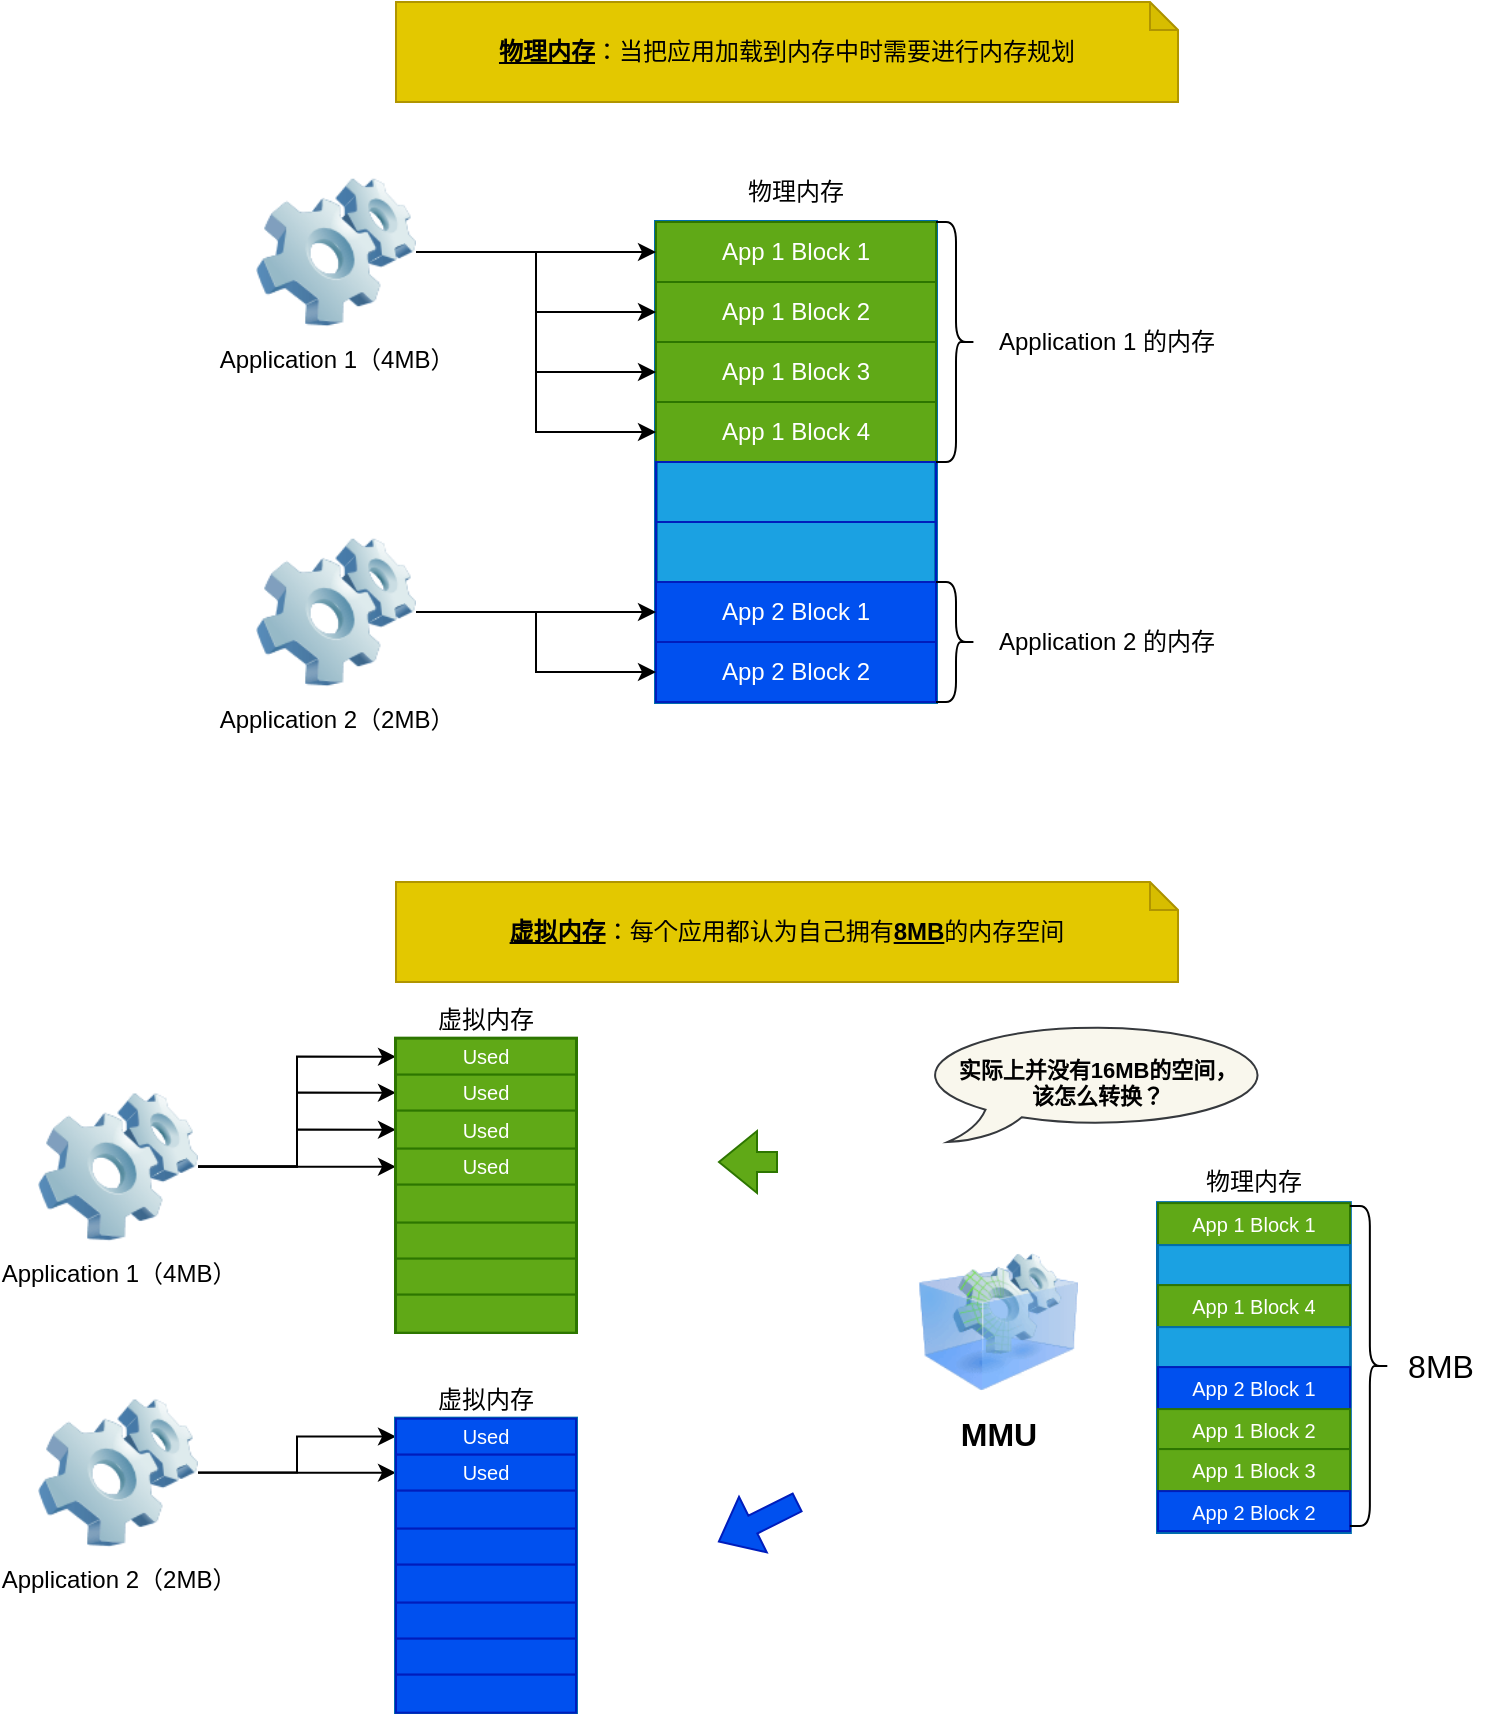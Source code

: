 <mxfile version="24.7.17" pages="2">
  <diagram name="虚拟内存" id="kcrXX2a59Rj-RcSPHwbT">
    <mxGraphModel dx="1050" dy="621" grid="1" gridSize="10" guides="1" tooltips="1" connect="1" arrows="1" fold="1" page="1" pageScale="1" pageWidth="827" pageHeight="1169" math="0" shadow="0">
      <root>
        <mxCell id="0" />
        <mxCell id="1" parent="0" />
        <mxCell id="IbKQ7ag2hueVyIo12gT1-26" value="" style="group" parent="1" vertex="1" connectable="0">
          <mxGeometry x="369" y="110" width="140" height="270" as="geometry" />
        </mxCell>
        <mxCell id="IbKQ7ag2hueVyIo12gT1-2" value="" style="childLayout=tableLayout;recursiveResize=0;shadow=0;fillColor=#1ba1e2;fontColor=#ffffff;strokeColor=#006EAF;strokeWidth=2;" parent="IbKQ7ag2hueVyIo12gT1-26" vertex="1">
          <mxGeometry y="30" width="140" height="240" as="geometry" />
        </mxCell>
        <mxCell id="IbKQ7ag2hueVyIo12gT1-3" value="" style="shape=tableRow;horizontal=0;startSize=0;swimlaneHead=0;swimlaneBody=0;top=0;left=0;bottom=0;right=0;dropTarget=0;collapsible=0;recursiveResize=0;expand=0;fontStyle=0;fillColor=none;strokeColor=#001DBC;fontColor=#ffffff;" parent="IbKQ7ag2hueVyIo12gT1-2" vertex="1">
          <mxGeometry width="140" height="30" as="geometry" />
        </mxCell>
        <mxCell id="IbKQ7ag2hueVyIo12gT1-4" value="App 1 Block 1" style="connectable=0;recursiveResize=0;strokeColor=#2D7600;fillColor=#60a917;align=center;whiteSpace=wrap;html=1;fontColor=#ffffff;" parent="IbKQ7ag2hueVyIo12gT1-3" vertex="1">
          <mxGeometry width="140" height="30" as="geometry">
            <mxRectangle width="140" height="30" as="alternateBounds" />
          </mxGeometry>
        </mxCell>
        <mxCell id="IbKQ7ag2hueVyIo12gT1-7" style="shape=tableRow;horizontal=0;startSize=0;swimlaneHead=0;swimlaneBody=0;top=0;left=0;bottom=0;right=0;dropTarget=0;collapsible=0;recursiveResize=0;expand=0;fontStyle=0;fillColor=none;strokeColor=#001DBC;fontColor=#ffffff;" parent="IbKQ7ag2hueVyIo12gT1-2" vertex="1">
          <mxGeometry y="30" width="140" height="30" as="geometry" />
        </mxCell>
        <mxCell id="IbKQ7ag2hueVyIo12gT1-8" value="App 1 Block 2" style="connectable=0;recursiveResize=0;strokeColor=#2D7600;fillColor=#60a917;align=center;whiteSpace=wrap;html=1;fontColor=#ffffff;" parent="IbKQ7ag2hueVyIo12gT1-7" vertex="1">
          <mxGeometry width="140" height="30" as="geometry">
            <mxRectangle width="140" height="30" as="alternateBounds" />
          </mxGeometry>
        </mxCell>
        <mxCell id="IbKQ7ag2hueVyIo12gT1-11" style="shape=tableRow;horizontal=0;startSize=0;swimlaneHead=0;swimlaneBody=0;top=0;left=0;bottom=0;right=0;dropTarget=0;collapsible=0;recursiveResize=0;expand=0;fontStyle=0;fillColor=none;strokeColor=#001DBC;fontColor=#ffffff;" parent="IbKQ7ag2hueVyIo12gT1-2" vertex="1">
          <mxGeometry y="60" width="140" height="30" as="geometry" />
        </mxCell>
        <mxCell id="IbKQ7ag2hueVyIo12gT1-12" value="App 1 Block 3" style="connectable=0;recursiveResize=0;strokeColor=#2D7600;fillColor=#60a917;align=center;whiteSpace=wrap;html=1;fontColor=#ffffff;" parent="IbKQ7ag2hueVyIo12gT1-11" vertex="1">
          <mxGeometry width="140" height="30" as="geometry">
            <mxRectangle width="140" height="30" as="alternateBounds" />
          </mxGeometry>
        </mxCell>
        <mxCell id="IbKQ7ag2hueVyIo12gT1-15" style="shape=tableRow;horizontal=0;startSize=0;swimlaneHead=0;swimlaneBody=0;top=0;left=0;bottom=0;right=0;dropTarget=0;collapsible=0;recursiveResize=0;expand=0;fontStyle=0;fillColor=none;strokeColor=#001DBC;fontColor=#ffffff;" parent="IbKQ7ag2hueVyIo12gT1-2" vertex="1">
          <mxGeometry y="90" width="140" height="30" as="geometry" />
        </mxCell>
        <mxCell id="IbKQ7ag2hueVyIo12gT1-16" value="App 1 Block 4" style="connectable=0;recursiveResize=0;strokeColor=#2D7600;fillColor=#60a917;align=center;whiteSpace=wrap;html=1;fontColor=#ffffff;" parent="IbKQ7ag2hueVyIo12gT1-15" vertex="1">
          <mxGeometry width="140" height="30" as="geometry">
            <mxRectangle width="140" height="30" as="alternateBounds" />
          </mxGeometry>
        </mxCell>
        <mxCell id="IbKQ7ag2hueVyIo12gT1-17" style="shape=tableRow;horizontal=0;startSize=0;swimlaneHead=0;swimlaneBody=0;top=0;left=0;bottom=0;right=0;dropTarget=0;collapsible=0;recursiveResize=0;expand=0;fontStyle=0;fillColor=none;strokeColor=#001DBC;fontColor=#ffffff;" parent="IbKQ7ag2hueVyIo12gT1-2" vertex="1">
          <mxGeometry y="120" width="140" height="30" as="geometry" />
        </mxCell>
        <mxCell id="IbKQ7ag2hueVyIo12gT1-18" style="connectable=0;recursiveResize=0;strokeColor=#001DBC;fillColor=none;align=center;whiteSpace=wrap;html=1;fontColor=#ffffff;" parent="IbKQ7ag2hueVyIo12gT1-17" vertex="1">
          <mxGeometry width="140" height="30" as="geometry">
            <mxRectangle width="140" height="30" as="alternateBounds" />
          </mxGeometry>
        </mxCell>
        <mxCell id="IbKQ7ag2hueVyIo12gT1-19" style="shape=tableRow;horizontal=0;startSize=0;swimlaneHead=0;swimlaneBody=0;top=0;left=0;bottom=0;right=0;dropTarget=0;collapsible=0;recursiveResize=0;expand=0;fontStyle=0;fillColor=none;strokeColor=#001DBC;fontColor=#ffffff;" parent="IbKQ7ag2hueVyIo12gT1-2" vertex="1">
          <mxGeometry y="150" width="140" height="30" as="geometry" />
        </mxCell>
        <mxCell id="IbKQ7ag2hueVyIo12gT1-20" style="connectable=0;recursiveResize=0;strokeColor=#001DBC;fillColor=none;align=center;whiteSpace=wrap;html=1;fontColor=#ffffff;" parent="IbKQ7ag2hueVyIo12gT1-19" vertex="1">
          <mxGeometry width="140" height="30" as="geometry">
            <mxRectangle width="140" height="30" as="alternateBounds" />
          </mxGeometry>
        </mxCell>
        <mxCell id="IbKQ7ag2hueVyIo12gT1-21" style="shape=tableRow;horizontal=0;startSize=0;swimlaneHead=0;swimlaneBody=0;top=0;left=0;bottom=0;right=0;dropTarget=0;collapsible=0;recursiveResize=0;expand=0;fontStyle=0;fillColor=none;strokeColor=#001DBC;fontColor=#ffffff;" parent="IbKQ7ag2hueVyIo12gT1-2" vertex="1">
          <mxGeometry y="180" width="140" height="30" as="geometry" />
        </mxCell>
        <mxCell id="IbKQ7ag2hueVyIo12gT1-22" value="App 2 Block 1" style="connectable=0;recursiveResize=0;strokeColor=#001DBC;fillColor=#0050ef;align=center;whiteSpace=wrap;html=1;fontColor=#ffffff;" parent="IbKQ7ag2hueVyIo12gT1-21" vertex="1">
          <mxGeometry width="140" height="30" as="geometry">
            <mxRectangle width="140" height="30" as="alternateBounds" />
          </mxGeometry>
        </mxCell>
        <mxCell id="IbKQ7ag2hueVyIo12gT1-23" style="shape=tableRow;horizontal=0;startSize=0;swimlaneHead=0;swimlaneBody=0;top=0;left=0;bottom=0;right=0;dropTarget=0;collapsible=0;recursiveResize=0;expand=0;fontStyle=0;fillColor=none;strokeColor=#001DBC;fontColor=#ffffff;" parent="IbKQ7ag2hueVyIo12gT1-2" vertex="1">
          <mxGeometry y="210" width="140" height="30" as="geometry" />
        </mxCell>
        <mxCell id="IbKQ7ag2hueVyIo12gT1-24" value="App 2 Block 2" style="connectable=0;recursiveResize=0;strokeColor=#001DBC;fillColor=#0050ef;align=center;whiteSpace=wrap;html=1;fontColor=#ffffff;" parent="IbKQ7ag2hueVyIo12gT1-23" vertex="1">
          <mxGeometry width="140" height="30" as="geometry">
            <mxRectangle width="140" height="30" as="alternateBounds" />
          </mxGeometry>
        </mxCell>
        <mxCell id="IbKQ7ag2hueVyIo12gT1-25" value="物理内存" style="text;html=1;align=center;verticalAlign=middle;whiteSpace=wrap;rounded=0;" parent="IbKQ7ag2hueVyIo12gT1-26" vertex="1">
          <mxGeometry width="140" height="30" as="geometry" />
        </mxCell>
        <mxCell id="IbKQ7ag2hueVyIo12gT1-29" style="edgeStyle=orthogonalEdgeStyle;rounded=0;orthogonalLoop=1;jettySize=auto;html=1;entryX=0;entryY=0.5;entryDx=0;entryDy=0;" parent="1" source="IbKQ7ag2hueVyIo12gT1-27" target="IbKQ7ag2hueVyIo12gT1-7" edge="1">
          <mxGeometry relative="1" as="geometry" />
        </mxCell>
        <mxCell id="IbKQ7ag2hueVyIo12gT1-30" style="edgeStyle=orthogonalEdgeStyle;rounded=0;orthogonalLoop=1;jettySize=auto;html=1;entryX=0;entryY=0.5;entryDx=0;entryDy=0;" parent="1" source="IbKQ7ag2hueVyIo12gT1-27" target="IbKQ7ag2hueVyIo12gT1-11" edge="1">
          <mxGeometry relative="1" as="geometry" />
        </mxCell>
        <mxCell id="IbKQ7ag2hueVyIo12gT1-31" style="edgeStyle=orthogonalEdgeStyle;rounded=0;orthogonalLoop=1;jettySize=auto;html=1;" parent="1" source="IbKQ7ag2hueVyIo12gT1-27" target="IbKQ7ag2hueVyIo12gT1-3" edge="1">
          <mxGeometry relative="1" as="geometry" />
        </mxCell>
        <mxCell id="IbKQ7ag2hueVyIo12gT1-32" style="edgeStyle=orthogonalEdgeStyle;rounded=0;orthogonalLoop=1;jettySize=auto;html=1;entryX=0;entryY=0.5;entryDx=0;entryDy=0;" parent="1" source="IbKQ7ag2hueVyIo12gT1-27" target="IbKQ7ag2hueVyIo12gT1-15" edge="1">
          <mxGeometry relative="1" as="geometry" />
        </mxCell>
        <mxCell id="IbKQ7ag2hueVyIo12gT1-27" value="Application 1（4MB）" style="image;html=1;image=img/lib/clip_art/computers/Software_128x128.png;imageBackground=none;" parent="1" vertex="1">
          <mxGeometry x="169" y="115" width="80" height="80" as="geometry" />
        </mxCell>
        <mxCell id="IbKQ7ag2hueVyIo12gT1-35" style="edgeStyle=orthogonalEdgeStyle;rounded=0;orthogonalLoop=1;jettySize=auto;html=1;entryX=0;entryY=0.5;entryDx=0;entryDy=0;" parent="1" source="IbKQ7ag2hueVyIo12gT1-28" target="IbKQ7ag2hueVyIo12gT1-21" edge="1">
          <mxGeometry relative="1" as="geometry" />
        </mxCell>
        <mxCell id="IbKQ7ag2hueVyIo12gT1-36" style="edgeStyle=orthogonalEdgeStyle;rounded=0;orthogonalLoop=1;jettySize=auto;html=1;entryX=0;entryY=0.5;entryDx=0;entryDy=0;" parent="1" source="IbKQ7ag2hueVyIo12gT1-28" target="IbKQ7ag2hueVyIo12gT1-23" edge="1">
          <mxGeometry relative="1" as="geometry" />
        </mxCell>
        <mxCell id="IbKQ7ag2hueVyIo12gT1-28" value="Application 2（2MB）" style="image;html=1;image=img/lib/clip_art/computers/Software_128x128.png" parent="1" vertex="1">
          <mxGeometry x="169" y="295" width="80" height="80" as="geometry" />
        </mxCell>
        <mxCell id="IbKQ7ag2hueVyIo12gT1-33" value="" style="shape=curlyBracket;whiteSpace=wrap;html=1;rounded=1;flipH=1;labelPosition=right;verticalLabelPosition=middle;align=left;verticalAlign=middle;" parent="1" vertex="1">
          <mxGeometry x="509" y="140" width="20" height="120" as="geometry" />
        </mxCell>
        <mxCell id="IbKQ7ag2hueVyIo12gT1-34" value="Application 1 的内存" style="text;html=1;align=center;verticalAlign=middle;resizable=0;points=[];autosize=1;strokeColor=none;fillColor=none;" parent="1" vertex="1">
          <mxGeometry x="529" y="185" width="130" height="30" as="geometry" />
        </mxCell>
        <mxCell id="IbKQ7ag2hueVyIo12gT1-37" value="" style="shape=curlyBracket;whiteSpace=wrap;html=1;rounded=1;flipH=1;labelPosition=right;verticalLabelPosition=middle;align=left;verticalAlign=middle;" parent="1" vertex="1">
          <mxGeometry x="509" y="320" width="20" height="60" as="geometry" />
        </mxCell>
        <mxCell id="IbKQ7ag2hueVyIo12gT1-38" value="Application 2 的内存" style="text;html=1;align=center;verticalAlign=middle;resizable=0;points=[];autosize=1;strokeColor=none;fillColor=none;" parent="1" vertex="1">
          <mxGeometry x="529" y="335" width="130" height="30" as="geometry" />
        </mxCell>
        <mxCell id="IbKQ7ag2hueVyIo12gT1-39" value="&lt;b&gt;&lt;u&gt;物理内存&lt;/u&gt;&lt;/b&gt;：当把应用加载到内存中时需要进行内存规划" style="shape=note;whiteSpace=wrap;html=1;backgroundOutline=1;darkOpacity=0.05;size=14;fillColor=#e3c800;fontColor=#000000;strokeColor=#B09500;" parent="1" vertex="1">
          <mxGeometry x="239" y="30" width="391" height="50" as="geometry" />
        </mxCell>
        <mxCell id="IbKQ7ag2hueVyIo12gT1-40" value="" style="group" parent="1" vertex="1" connectable="0">
          <mxGeometry x="620" y="610" width="95.93" height="185" as="geometry" />
        </mxCell>
        <mxCell id="IbKQ7ag2hueVyIo12gT1-41" value="" style="childLayout=tableLayout;recursiveResize=0;shadow=0;fillColor=#1ba1e2;fontColor=#ffffff;strokeColor=#006EAF;strokeWidth=2;" parent="IbKQ7ag2hueVyIo12gT1-40" vertex="1">
          <mxGeometry y="20.556" width="95.93" height="164.444" as="geometry" />
        </mxCell>
        <mxCell id="IbKQ7ag2hueVyIo12gT1-42" value="" style="shape=tableRow;horizontal=0;startSize=0;swimlaneHead=0;swimlaneBody=0;top=0;left=0;bottom=0;right=0;dropTarget=0;collapsible=0;recursiveResize=0;expand=0;fontStyle=0;fillColor=none;strokeColor=#001DBC;fontColor=#ffffff;" parent="IbKQ7ag2hueVyIo12gT1-41" vertex="1">
          <mxGeometry width="95.93" height="21" as="geometry" />
        </mxCell>
        <mxCell id="IbKQ7ag2hueVyIo12gT1-43" value="&lt;div style=&quot;font-size: 10px;&quot;&gt;App 1 Block 1&lt;/div&gt;" style="connectable=0;recursiveResize=0;strokeColor=#2D7600;fillColor=#60a917;align=center;whiteSpace=wrap;html=1;fontColor=#ffffff;fontSize=10;" parent="IbKQ7ag2hueVyIo12gT1-42" vertex="1">
          <mxGeometry width="96" height="21" as="geometry">
            <mxRectangle width="96" height="21" as="alternateBounds" />
          </mxGeometry>
        </mxCell>
        <mxCell id="IbKQ7ag2hueVyIo12gT1-44" style="shape=tableRow;horizontal=0;startSize=0;swimlaneHead=0;swimlaneBody=0;top=0;left=0;bottom=0;right=0;dropTarget=0;collapsible=0;recursiveResize=0;expand=0;fontStyle=0;fillColor=none;strokeColor=#001DBC;fontColor=#ffffff;" parent="IbKQ7ag2hueVyIo12gT1-41" vertex="1">
          <mxGeometry y="21" width="95.93" height="20" as="geometry" />
        </mxCell>
        <mxCell id="IbKQ7ag2hueVyIo12gT1-45" value="" style="connectable=0;recursiveResize=0;strokeColor=#006EAF;fillColor=#1ba1e2;align=center;whiteSpace=wrap;html=1;fontColor=#ffffff;fontSize=10;" parent="IbKQ7ag2hueVyIo12gT1-44" vertex="1">
          <mxGeometry width="96" height="20" as="geometry">
            <mxRectangle width="96" height="20" as="alternateBounds" />
          </mxGeometry>
        </mxCell>
        <mxCell id="IbKQ7ag2hueVyIo12gT1-46" style="shape=tableRow;horizontal=0;startSize=0;swimlaneHead=0;swimlaneBody=0;top=0;left=0;bottom=0;right=0;dropTarget=0;collapsible=0;recursiveResize=0;expand=0;fontStyle=0;fillColor=none;strokeColor=#001DBC;fontColor=#ffffff;" parent="IbKQ7ag2hueVyIo12gT1-41" vertex="1">
          <mxGeometry y="41" width="95.93" height="21" as="geometry" />
        </mxCell>
        <mxCell id="IbKQ7ag2hueVyIo12gT1-47" value="App 1 Block 4" style="connectable=0;recursiveResize=0;strokeColor=#2D7600;fillColor=#60a917;align=center;whiteSpace=wrap;html=1;fontColor=#ffffff;fontSize=10;" parent="IbKQ7ag2hueVyIo12gT1-46" vertex="1">
          <mxGeometry width="96" height="21" as="geometry">
            <mxRectangle width="96" height="21" as="alternateBounds" />
          </mxGeometry>
        </mxCell>
        <mxCell id="IbKQ7ag2hueVyIo12gT1-48" style="shape=tableRow;horizontal=0;startSize=0;swimlaneHead=0;swimlaneBody=0;top=0;left=0;bottom=0;right=0;dropTarget=0;collapsible=0;recursiveResize=0;expand=0;fontStyle=0;fillColor=none;strokeColor=#001DBC;fontColor=#ffffff;" parent="IbKQ7ag2hueVyIo12gT1-41" vertex="1">
          <mxGeometry y="62" width="95.93" height="20" as="geometry" />
        </mxCell>
        <mxCell id="IbKQ7ag2hueVyIo12gT1-49" value="" style="connectable=0;recursiveResize=0;strokeColor=#006EAF;fillColor=#1ba1e2;align=center;whiteSpace=wrap;html=1;fontColor=#ffffff;fontSize=10;" parent="IbKQ7ag2hueVyIo12gT1-48" vertex="1">
          <mxGeometry width="96" height="20" as="geometry">
            <mxRectangle width="96" height="20" as="alternateBounds" />
          </mxGeometry>
        </mxCell>
        <mxCell id="IbKQ7ag2hueVyIo12gT1-50" style="shape=tableRow;horizontal=0;startSize=0;swimlaneHead=0;swimlaneBody=0;top=0;left=0;bottom=0;right=0;dropTarget=0;collapsible=0;recursiveResize=0;expand=0;fontStyle=0;fillColor=none;strokeColor=#001DBC;fontColor=#ffffff;" parent="IbKQ7ag2hueVyIo12gT1-41" vertex="1">
          <mxGeometry y="82" width="95.93" height="21" as="geometry" />
        </mxCell>
        <mxCell id="IbKQ7ag2hueVyIo12gT1-51" value="App 2 Block 1" style="connectable=0;recursiveResize=0;strokeColor=#001DBC;fillColor=#0050ef;align=center;whiteSpace=wrap;html=1;fontColor=#ffffff;fontSize=10;" parent="IbKQ7ag2hueVyIo12gT1-50" vertex="1">
          <mxGeometry width="96" height="21" as="geometry">
            <mxRectangle width="96" height="21" as="alternateBounds" />
          </mxGeometry>
        </mxCell>
        <mxCell id="IbKQ7ag2hueVyIo12gT1-52" style="shape=tableRow;horizontal=0;startSize=0;swimlaneHead=0;swimlaneBody=0;top=0;left=0;bottom=0;right=0;dropTarget=0;collapsible=0;recursiveResize=0;expand=0;fontStyle=0;fillColor=none;strokeColor=#001DBC;fontColor=#ffffff;" parent="IbKQ7ag2hueVyIo12gT1-41" vertex="1">
          <mxGeometry y="103" width="95.93" height="20" as="geometry" />
        </mxCell>
        <mxCell id="IbKQ7ag2hueVyIo12gT1-53" value="App 1 Block 2" style="connectable=0;recursiveResize=0;strokeColor=#2D7600;fillColor=#60a917;align=center;whiteSpace=wrap;html=1;fontColor=#ffffff;fontSize=10;" parent="IbKQ7ag2hueVyIo12gT1-52" vertex="1">
          <mxGeometry width="96" height="20" as="geometry">
            <mxRectangle width="96" height="20" as="alternateBounds" />
          </mxGeometry>
        </mxCell>
        <mxCell id="IbKQ7ag2hueVyIo12gT1-54" style="shape=tableRow;horizontal=0;startSize=0;swimlaneHead=0;swimlaneBody=0;top=0;left=0;bottom=0;right=0;dropTarget=0;collapsible=0;recursiveResize=0;expand=0;fontStyle=0;fillColor=none;strokeColor=#001DBC;fontColor=#ffffff;" parent="IbKQ7ag2hueVyIo12gT1-41" vertex="1">
          <mxGeometry y="123" width="95.93" height="21" as="geometry" />
        </mxCell>
        <mxCell id="IbKQ7ag2hueVyIo12gT1-55" value="App 1 Block 3" style="connectable=0;recursiveResize=0;strokeColor=#2D7600;fillColor=#60a917;align=center;whiteSpace=wrap;html=1;fontColor=#ffffff;fontSize=10;" parent="IbKQ7ag2hueVyIo12gT1-54" vertex="1">
          <mxGeometry width="96" height="21" as="geometry">
            <mxRectangle width="96" height="21" as="alternateBounds" />
          </mxGeometry>
        </mxCell>
        <mxCell id="IbKQ7ag2hueVyIo12gT1-56" style="shape=tableRow;horizontal=0;startSize=0;swimlaneHead=0;swimlaneBody=0;top=0;left=0;bottom=0;right=0;dropTarget=0;collapsible=0;recursiveResize=0;expand=0;fontStyle=0;fillColor=none;strokeColor=#001DBC;fontColor=#ffffff;" parent="IbKQ7ag2hueVyIo12gT1-41" vertex="1">
          <mxGeometry y="144" width="95.93" height="20" as="geometry" />
        </mxCell>
        <mxCell id="IbKQ7ag2hueVyIo12gT1-57" value="App 2 Block 2" style="connectable=0;recursiveResize=0;strokeColor=#001DBC;fillColor=#0050ef;align=center;whiteSpace=wrap;html=1;fontColor=#ffffff;fontSize=10;" parent="IbKQ7ag2hueVyIo12gT1-56" vertex="1">
          <mxGeometry width="96" height="20" as="geometry">
            <mxRectangle width="96" height="20" as="alternateBounds" />
          </mxGeometry>
        </mxCell>
        <mxCell id="IbKQ7ag2hueVyIo12gT1-58" value="物理内存" style="text;html=1;align=center;verticalAlign=middle;whiteSpace=wrap;rounded=0;" parent="IbKQ7ag2hueVyIo12gT1-40" vertex="1">
          <mxGeometry width="95.93" height="20.556" as="geometry" />
        </mxCell>
        <mxCell id="IbKQ7ag2hueVyIo12gT1-118" style="edgeStyle=orthogonalEdgeStyle;rounded=0;orthogonalLoop=1;jettySize=auto;html=1;entryX=0;entryY=0.5;entryDx=0;entryDy=0;" parent="1" source="IbKQ7ag2hueVyIo12gT1-63" target="IbKQ7ag2hueVyIo12gT1-74" edge="1">
          <mxGeometry relative="1" as="geometry" />
        </mxCell>
        <mxCell id="IbKQ7ag2hueVyIo12gT1-119" style="edgeStyle=orthogonalEdgeStyle;rounded=0;orthogonalLoop=1;jettySize=auto;html=1;entryX=0;entryY=0.5;entryDx=0;entryDy=0;" parent="1" source="IbKQ7ag2hueVyIo12gT1-63" target="IbKQ7ag2hueVyIo12gT1-76" edge="1">
          <mxGeometry relative="1" as="geometry" />
        </mxCell>
        <mxCell id="IbKQ7ag2hueVyIo12gT1-120" style="edgeStyle=orthogonalEdgeStyle;rounded=0;orthogonalLoop=1;jettySize=auto;html=1;entryX=0;entryY=0.5;entryDx=0;entryDy=0;" parent="1" source="IbKQ7ag2hueVyIo12gT1-63" target="IbKQ7ag2hueVyIo12gT1-78" edge="1">
          <mxGeometry relative="1" as="geometry" />
        </mxCell>
        <mxCell id="IbKQ7ag2hueVyIo12gT1-121" style="edgeStyle=orthogonalEdgeStyle;rounded=0;orthogonalLoop=1;jettySize=auto;html=1;" parent="1" source="IbKQ7ag2hueVyIo12gT1-63" target="IbKQ7ag2hueVyIo12gT1-80" edge="1">
          <mxGeometry relative="1" as="geometry" />
        </mxCell>
        <mxCell id="IbKQ7ag2hueVyIo12gT1-63" value="Application 1（4MB）" style="image;html=1;image=img/lib/clip_art/computers/Software_128x128.png;imageBackground=none;" parent="1" vertex="1">
          <mxGeometry x="60" y="572.33" width="80" height="80" as="geometry" />
        </mxCell>
        <mxCell id="IbKQ7ag2hueVyIo12gT1-122" style="edgeStyle=orthogonalEdgeStyle;rounded=0;orthogonalLoop=1;jettySize=auto;html=1;" parent="1" source="IbKQ7ag2hueVyIo12gT1-66" target="IbKQ7ag2hueVyIo12gT1-94" edge="1">
          <mxGeometry relative="1" as="geometry" />
        </mxCell>
        <mxCell id="IbKQ7ag2hueVyIo12gT1-123" style="edgeStyle=orthogonalEdgeStyle;rounded=0;orthogonalLoop=1;jettySize=auto;html=1;entryX=0;entryY=0.5;entryDx=0;entryDy=0;" parent="1" source="IbKQ7ag2hueVyIo12gT1-66" target="IbKQ7ag2hueVyIo12gT1-96" edge="1">
          <mxGeometry relative="1" as="geometry" />
        </mxCell>
        <mxCell id="IbKQ7ag2hueVyIo12gT1-66" value="Application 2（2MB）" style="image;html=1;image=img/lib/clip_art/computers/Software_128x128.png" parent="1" vertex="1">
          <mxGeometry x="60" y="725.33" width="80" height="80" as="geometry" />
        </mxCell>
        <mxCell id="IbKQ7ag2hueVyIo12gT1-71" value="&lt;b&gt;&lt;u&gt;虚拟内存&lt;/u&gt;&lt;/b&gt;：每个应用都认为自己拥有&lt;b style=&quot;&quot;&gt;&lt;u&gt;8MB&lt;/u&gt;&lt;/b&gt;的内存空间" style="shape=note;whiteSpace=wrap;html=1;backgroundOutline=1;darkOpacity=0.05;size=14;fillColor=#e3c800;fontColor=#000000;strokeColor=#B09500;" parent="1" vertex="1">
          <mxGeometry x="239" y="470" width="391" height="50" as="geometry" />
        </mxCell>
        <mxCell id="IbKQ7ag2hueVyIo12gT1-73" value="" style="childLayout=tableLayout;recursiveResize=0;shadow=0;fillColor=#60a917;fontColor=#ffffff;strokeColor=#2D7600;strokeWidth=2;" parent="1" vertex="1">
          <mxGeometry x="239" y="548.333" width="90" height="146.667" as="geometry" />
        </mxCell>
        <mxCell id="IbKQ7ag2hueVyIo12gT1-74" value="" style="shape=tableRow;horizontal=0;startSize=0;swimlaneHead=0;swimlaneBody=0;top=0;left=0;bottom=0;right=0;dropTarget=0;collapsible=0;recursiveResize=0;expand=0;fontStyle=0;fillColor=none;strokeColor=#001DBC;fontColor=#ffffff;" parent="IbKQ7ag2hueVyIo12gT1-73" vertex="1">
          <mxGeometry width="90" height="18" as="geometry" />
        </mxCell>
        <mxCell id="IbKQ7ag2hueVyIo12gT1-75" value="&lt;div style=&quot;font-size: 10px;&quot;&gt;Used&lt;/div&gt;" style="connectable=0;recursiveResize=0;strokeColor=#2D7600;fillColor=#60a917;align=center;whiteSpace=wrap;html=1;fontColor=#ffffff;fontSize=10;" parent="IbKQ7ag2hueVyIo12gT1-74" vertex="1">
          <mxGeometry width="90" height="18" as="geometry">
            <mxRectangle width="90" height="18" as="alternateBounds" />
          </mxGeometry>
        </mxCell>
        <mxCell id="IbKQ7ag2hueVyIo12gT1-76" style="shape=tableRow;horizontal=0;startSize=0;swimlaneHead=0;swimlaneBody=0;top=0;left=0;bottom=0;right=0;dropTarget=0;collapsible=0;recursiveResize=0;expand=0;fontStyle=0;fillColor=none;strokeColor=#001DBC;fontColor=#ffffff;" parent="IbKQ7ag2hueVyIo12gT1-73" vertex="1">
          <mxGeometry y="18" width="90" height="18" as="geometry" />
        </mxCell>
        <mxCell id="IbKQ7ag2hueVyIo12gT1-77" value="Used" style="connectable=0;recursiveResize=0;strokeColor=#2D7600;fillColor=#60a917;align=center;whiteSpace=wrap;html=1;fontColor=#ffffff;fontSize=10;" parent="IbKQ7ag2hueVyIo12gT1-76" vertex="1">
          <mxGeometry width="90" height="18" as="geometry">
            <mxRectangle width="90" height="18" as="alternateBounds" />
          </mxGeometry>
        </mxCell>
        <mxCell id="IbKQ7ag2hueVyIo12gT1-78" style="shape=tableRow;horizontal=0;startSize=0;swimlaneHead=0;swimlaneBody=0;top=0;left=0;bottom=0;right=0;dropTarget=0;collapsible=0;recursiveResize=0;expand=0;fontStyle=0;fillColor=none;strokeColor=#001DBC;fontColor=#ffffff;" parent="IbKQ7ag2hueVyIo12gT1-73" vertex="1">
          <mxGeometry y="36" width="90" height="19" as="geometry" />
        </mxCell>
        <mxCell id="IbKQ7ag2hueVyIo12gT1-79" value="Used" style="connectable=0;recursiveResize=0;strokeColor=#2D7600;fillColor=#60a917;align=center;whiteSpace=wrap;html=1;fontColor=#ffffff;fontSize=10;" parent="IbKQ7ag2hueVyIo12gT1-78" vertex="1">
          <mxGeometry width="90" height="19" as="geometry">
            <mxRectangle width="90" height="19" as="alternateBounds" />
          </mxGeometry>
        </mxCell>
        <mxCell id="IbKQ7ag2hueVyIo12gT1-80" style="shape=tableRow;horizontal=0;startSize=0;swimlaneHead=0;swimlaneBody=0;top=0;left=0;bottom=0;right=0;dropTarget=0;collapsible=0;recursiveResize=0;expand=0;fontStyle=0;fillColor=none;strokeColor=#001DBC;fontColor=#ffffff;" parent="IbKQ7ag2hueVyIo12gT1-73" vertex="1">
          <mxGeometry y="55" width="90" height="18" as="geometry" />
        </mxCell>
        <mxCell id="IbKQ7ag2hueVyIo12gT1-81" value="Used" style="connectable=0;recursiveResize=0;strokeColor=#2D7600;fillColor=#60a917;align=center;whiteSpace=wrap;html=1;fontColor=#ffffff;fontSize=10;" parent="IbKQ7ag2hueVyIo12gT1-80" vertex="1">
          <mxGeometry width="90" height="18" as="geometry">
            <mxRectangle width="90" height="18" as="alternateBounds" />
          </mxGeometry>
        </mxCell>
        <mxCell id="IbKQ7ag2hueVyIo12gT1-82" style="shape=tableRow;horizontal=0;startSize=0;swimlaneHead=0;swimlaneBody=0;top=0;left=0;bottom=0;right=0;dropTarget=0;collapsible=0;recursiveResize=0;expand=0;fontStyle=0;fillColor=none;strokeColor=#001DBC;fontColor=#ffffff;" parent="IbKQ7ag2hueVyIo12gT1-73" vertex="1">
          <mxGeometry y="73" width="90" height="19" as="geometry" />
        </mxCell>
        <mxCell id="IbKQ7ag2hueVyIo12gT1-83" style="connectable=0;recursiveResize=0;strokeColor=#2D7600;fillColor=#60a917;align=center;whiteSpace=wrap;html=1;fontColor=#ffffff;" parent="IbKQ7ag2hueVyIo12gT1-82" vertex="1">
          <mxGeometry width="90" height="19" as="geometry">
            <mxRectangle width="90" height="19" as="alternateBounds" />
          </mxGeometry>
        </mxCell>
        <mxCell id="IbKQ7ag2hueVyIo12gT1-84" style="shape=tableRow;horizontal=0;startSize=0;swimlaneHead=0;swimlaneBody=0;top=0;left=0;bottom=0;right=0;dropTarget=0;collapsible=0;recursiveResize=0;expand=0;fontStyle=0;fillColor=none;strokeColor=#001DBC;fontColor=#ffffff;" parent="IbKQ7ag2hueVyIo12gT1-73" vertex="1">
          <mxGeometry y="92" width="90" height="18" as="geometry" />
        </mxCell>
        <mxCell id="IbKQ7ag2hueVyIo12gT1-85" style="connectable=0;recursiveResize=0;strokeColor=#2D7600;fillColor=#60a917;align=center;whiteSpace=wrap;html=1;fontColor=#ffffff;" parent="IbKQ7ag2hueVyIo12gT1-84" vertex="1">
          <mxGeometry width="90" height="18" as="geometry">
            <mxRectangle width="90" height="18" as="alternateBounds" />
          </mxGeometry>
        </mxCell>
        <mxCell id="IbKQ7ag2hueVyIo12gT1-86" style="shape=tableRow;horizontal=0;startSize=0;swimlaneHead=0;swimlaneBody=0;top=0;left=0;bottom=0;right=0;dropTarget=0;collapsible=0;recursiveResize=0;expand=0;fontStyle=0;fillColor=none;strokeColor=#001DBC;fontColor=#ffffff;" parent="IbKQ7ag2hueVyIo12gT1-73" vertex="1">
          <mxGeometry y="110" width="90" height="18" as="geometry" />
        </mxCell>
        <mxCell id="IbKQ7ag2hueVyIo12gT1-87" value="" style="connectable=0;recursiveResize=0;strokeColor=#2D7600;fillColor=#60a917;align=center;whiteSpace=wrap;html=1;fontColor=#ffffff;" parent="IbKQ7ag2hueVyIo12gT1-86" vertex="1">
          <mxGeometry width="90" height="18" as="geometry">
            <mxRectangle width="90" height="18" as="alternateBounds" />
          </mxGeometry>
        </mxCell>
        <mxCell id="IbKQ7ag2hueVyIo12gT1-88" style="shape=tableRow;horizontal=0;startSize=0;swimlaneHead=0;swimlaneBody=0;top=0;left=0;bottom=0;right=0;dropTarget=0;collapsible=0;recursiveResize=0;expand=0;fontStyle=0;fillColor=none;strokeColor=#001DBC;fontColor=#ffffff;" parent="IbKQ7ag2hueVyIo12gT1-73" vertex="1">
          <mxGeometry y="128" width="90" height="19" as="geometry" />
        </mxCell>
        <mxCell id="IbKQ7ag2hueVyIo12gT1-89" value="" style="connectable=0;recursiveResize=0;strokeColor=#2D7600;fillColor=#60a917;align=center;whiteSpace=wrap;html=1;fontColor=#ffffff;" parent="IbKQ7ag2hueVyIo12gT1-88" vertex="1">
          <mxGeometry width="90" height="19" as="geometry">
            <mxRectangle width="90" height="19" as="alternateBounds" />
          </mxGeometry>
        </mxCell>
        <mxCell id="IbKQ7ag2hueVyIo12gT1-90" value="虚拟内存" style="text;html=1;align=center;verticalAlign=middle;whiteSpace=wrap;rounded=0;" parent="1" vertex="1">
          <mxGeometry x="239" y="530" width="90" height="18.333" as="geometry" />
        </mxCell>
        <mxCell id="IbKQ7ag2hueVyIo12gT1-93" value="" style="childLayout=tableLayout;recursiveResize=0;shadow=0;fillColor=#1ba1e2;fontColor=#ffffff;strokeColor=#006EAF;strokeWidth=2;" parent="1" vertex="1">
          <mxGeometry x="239" y="738.333" width="90" height="146.667" as="geometry" />
        </mxCell>
        <mxCell id="IbKQ7ag2hueVyIo12gT1-94" value="" style="shape=tableRow;horizontal=0;startSize=0;swimlaneHead=0;swimlaneBody=0;top=0;left=0;bottom=0;right=0;dropTarget=0;collapsible=0;recursiveResize=0;expand=0;fontStyle=0;fillColor=none;strokeColor=#001DBC;fontColor=#ffffff;" parent="IbKQ7ag2hueVyIo12gT1-93" vertex="1">
          <mxGeometry width="90" height="18" as="geometry" />
        </mxCell>
        <mxCell id="IbKQ7ag2hueVyIo12gT1-95" value="&lt;div style=&quot;font-size: 10px;&quot;&gt;Used&lt;br style=&quot;font-size: 10px;&quot;&gt;&lt;/div&gt;" style="connectable=0;recursiveResize=0;strokeColor=#001DBC;fillColor=#0050ef;align=center;whiteSpace=wrap;html=1;fontColor=#ffffff;fontSize=10;" parent="IbKQ7ag2hueVyIo12gT1-94" vertex="1">
          <mxGeometry width="90" height="18" as="geometry">
            <mxRectangle width="90" height="18" as="alternateBounds" />
          </mxGeometry>
        </mxCell>
        <mxCell id="IbKQ7ag2hueVyIo12gT1-96" style="shape=tableRow;horizontal=0;startSize=0;swimlaneHead=0;swimlaneBody=0;top=0;left=0;bottom=0;right=0;dropTarget=0;collapsible=0;recursiveResize=0;expand=0;fontStyle=0;fillColor=none;strokeColor=#001DBC;fontColor=#ffffff;" parent="IbKQ7ag2hueVyIo12gT1-93" vertex="1">
          <mxGeometry y="18" width="90" height="18" as="geometry" />
        </mxCell>
        <mxCell id="IbKQ7ag2hueVyIo12gT1-97" value="Used" style="connectable=0;recursiveResize=0;strokeColor=#001DBC;fillColor=#0050ef;align=center;whiteSpace=wrap;html=1;fontColor=#ffffff;fontSize=10;" parent="IbKQ7ag2hueVyIo12gT1-96" vertex="1">
          <mxGeometry width="90" height="18" as="geometry">
            <mxRectangle width="90" height="18" as="alternateBounds" />
          </mxGeometry>
        </mxCell>
        <mxCell id="IbKQ7ag2hueVyIo12gT1-98" style="shape=tableRow;horizontal=0;startSize=0;swimlaneHead=0;swimlaneBody=0;top=0;left=0;bottom=0;right=0;dropTarget=0;collapsible=0;recursiveResize=0;expand=0;fontStyle=0;fillColor=none;strokeColor=#001DBC;fontColor=#ffffff;" parent="IbKQ7ag2hueVyIo12gT1-93" vertex="1">
          <mxGeometry y="36" width="90" height="19" as="geometry" />
        </mxCell>
        <mxCell id="IbKQ7ag2hueVyIo12gT1-99" value="" style="connectable=0;recursiveResize=0;strokeColor=#001DBC;fillColor=#0050ef;align=center;whiteSpace=wrap;html=1;fontColor=#ffffff;" parent="IbKQ7ag2hueVyIo12gT1-98" vertex="1">
          <mxGeometry width="90" height="19" as="geometry">
            <mxRectangle width="90" height="19" as="alternateBounds" />
          </mxGeometry>
        </mxCell>
        <mxCell id="IbKQ7ag2hueVyIo12gT1-100" style="shape=tableRow;horizontal=0;startSize=0;swimlaneHead=0;swimlaneBody=0;top=0;left=0;bottom=0;right=0;dropTarget=0;collapsible=0;recursiveResize=0;expand=0;fontStyle=0;fillColor=none;strokeColor=#001DBC;fontColor=#ffffff;" parent="IbKQ7ag2hueVyIo12gT1-93" vertex="1">
          <mxGeometry y="55" width="90" height="18" as="geometry" />
        </mxCell>
        <mxCell id="IbKQ7ag2hueVyIo12gT1-101" value="" style="connectable=0;recursiveResize=0;strokeColor=#001DBC;fillColor=#0050ef;align=center;whiteSpace=wrap;html=1;fontColor=#ffffff;" parent="IbKQ7ag2hueVyIo12gT1-100" vertex="1">
          <mxGeometry width="90" height="18" as="geometry">
            <mxRectangle width="90" height="18" as="alternateBounds" />
          </mxGeometry>
        </mxCell>
        <mxCell id="IbKQ7ag2hueVyIo12gT1-102" style="shape=tableRow;horizontal=0;startSize=0;swimlaneHead=0;swimlaneBody=0;top=0;left=0;bottom=0;right=0;dropTarget=0;collapsible=0;recursiveResize=0;expand=0;fontStyle=0;fillColor=none;strokeColor=#001DBC;fontColor=#ffffff;" parent="IbKQ7ag2hueVyIo12gT1-93" vertex="1">
          <mxGeometry y="73" width="90" height="19" as="geometry" />
        </mxCell>
        <mxCell id="IbKQ7ag2hueVyIo12gT1-103" style="connectable=0;recursiveResize=0;strokeColor=#001DBC;fillColor=#0050ef;align=center;whiteSpace=wrap;html=1;fontColor=#ffffff;" parent="IbKQ7ag2hueVyIo12gT1-102" vertex="1">
          <mxGeometry width="90" height="19" as="geometry">
            <mxRectangle width="90" height="19" as="alternateBounds" />
          </mxGeometry>
        </mxCell>
        <mxCell id="IbKQ7ag2hueVyIo12gT1-104" style="shape=tableRow;horizontal=0;startSize=0;swimlaneHead=0;swimlaneBody=0;top=0;left=0;bottom=0;right=0;dropTarget=0;collapsible=0;recursiveResize=0;expand=0;fontStyle=0;fillColor=none;strokeColor=#001DBC;fontColor=#ffffff;" parent="IbKQ7ag2hueVyIo12gT1-93" vertex="1">
          <mxGeometry y="92" width="90" height="18" as="geometry" />
        </mxCell>
        <mxCell id="IbKQ7ag2hueVyIo12gT1-105" style="connectable=0;recursiveResize=0;strokeColor=#001DBC;fillColor=#0050ef;align=center;whiteSpace=wrap;html=1;fontColor=#ffffff;" parent="IbKQ7ag2hueVyIo12gT1-104" vertex="1">
          <mxGeometry width="90" height="18" as="geometry">
            <mxRectangle width="90" height="18" as="alternateBounds" />
          </mxGeometry>
        </mxCell>
        <mxCell id="IbKQ7ag2hueVyIo12gT1-106" style="shape=tableRow;horizontal=0;startSize=0;swimlaneHead=0;swimlaneBody=0;top=0;left=0;bottom=0;right=0;dropTarget=0;collapsible=0;recursiveResize=0;expand=0;fontStyle=0;fillColor=none;strokeColor=#001DBC;fontColor=#ffffff;" parent="IbKQ7ag2hueVyIo12gT1-93" vertex="1">
          <mxGeometry y="110" width="90" height="18" as="geometry" />
        </mxCell>
        <mxCell id="IbKQ7ag2hueVyIo12gT1-107" value="" style="connectable=0;recursiveResize=0;strokeColor=#001DBC;fillColor=#0050ef;align=center;whiteSpace=wrap;html=1;fontColor=#ffffff;" parent="IbKQ7ag2hueVyIo12gT1-106" vertex="1">
          <mxGeometry width="90" height="18" as="geometry">
            <mxRectangle width="90" height="18" as="alternateBounds" />
          </mxGeometry>
        </mxCell>
        <mxCell id="IbKQ7ag2hueVyIo12gT1-108" style="shape=tableRow;horizontal=0;startSize=0;swimlaneHead=0;swimlaneBody=0;top=0;left=0;bottom=0;right=0;dropTarget=0;collapsible=0;recursiveResize=0;expand=0;fontStyle=0;fillColor=none;strokeColor=#001DBC;fontColor=#ffffff;" parent="IbKQ7ag2hueVyIo12gT1-93" vertex="1">
          <mxGeometry y="128" width="90" height="19" as="geometry" />
        </mxCell>
        <mxCell id="IbKQ7ag2hueVyIo12gT1-109" value="" style="connectable=0;recursiveResize=0;strokeColor=#001DBC;fillColor=#0050ef;align=center;whiteSpace=wrap;html=1;fontColor=#ffffff;" parent="IbKQ7ag2hueVyIo12gT1-108" vertex="1">
          <mxGeometry width="90" height="19" as="geometry">
            <mxRectangle width="90" height="19" as="alternateBounds" />
          </mxGeometry>
        </mxCell>
        <mxCell id="IbKQ7ag2hueVyIo12gT1-110" value="虚拟内存" style="text;html=1;align=center;verticalAlign=middle;whiteSpace=wrap;rounded=0;" parent="1" vertex="1">
          <mxGeometry x="239" y="720" width="90" height="18.333" as="geometry" />
        </mxCell>
        <mxCell id="IbKQ7ag2hueVyIo12gT1-111" value="" style="shape=flexArrow;endArrow=classic;html=1;rounded=0;fillColor=#60a917;strokeColor=#2D7600;" parent="1" edge="1">
          <mxGeometry width="50" height="50" relative="1" as="geometry">
            <mxPoint x="430" y="610" as="sourcePoint" />
            <mxPoint x="400" y="610" as="targetPoint" />
          </mxGeometry>
        </mxCell>
        <mxCell id="IbKQ7ag2hueVyIo12gT1-112" value="" style="shape=flexArrow;endArrow=classic;html=1;rounded=0;fillColor=#0050ef;strokeColor=#001DBC;" parent="1" edge="1">
          <mxGeometry width="50" height="50" relative="1" as="geometry">
            <mxPoint x="440" y="780" as="sourcePoint" />
            <mxPoint x="400" y="800" as="targetPoint" />
          </mxGeometry>
        </mxCell>
        <mxCell id="IbKQ7ag2hueVyIo12gT1-113" value="&lt;b&gt;&lt;font style=&quot;font-size: 16px;&quot;&gt;MMU&lt;/font&gt;&lt;/b&gt;" style="image;html=1;image=img/lib/clip_art/computers/Virtual_Application_128x128.png" parent="1" vertex="1">
          <mxGeometry x="500" y="650" width="80" height="80" as="geometry" />
        </mxCell>
        <mxCell id="IbKQ7ag2hueVyIo12gT1-116" value="" style="shape=curlyBracket;whiteSpace=wrap;html=1;rounded=1;flipH=1;labelPosition=right;verticalLabelPosition=middle;align=left;verticalAlign=middle;" parent="1" vertex="1">
          <mxGeometry x="715.93" y="632" width="20" height="160" as="geometry" />
        </mxCell>
        <mxCell id="IbKQ7ag2hueVyIo12gT1-117" value="8MB" style="text;html=1;align=center;verticalAlign=middle;resizable=0;points=[];autosize=1;strokeColor=none;fillColor=none;fontSize=16;" parent="1" vertex="1">
          <mxGeometry x="730.93" y="697" width="60" height="30" as="geometry" />
        </mxCell>
        <mxCell id="IbKQ7ag2hueVyIo12gT1-124" value="&lt;font style=&quot;font-size: 11px;&quot; color=&quot;#000000&quot;&gt;&lt;b style=&quot;&quot;&gt;实际上并没有16MB的空间，&lt;/b&gt;&lt;/font&gt;&lt;div style=&quot;font-size: 11px;&quot;&gt;&lt;font style=&quot;font-size: 11px;&quot; color=&quot;#000000&quot;&gt;&lt;b style=&quot;&quot;&gt;该怎么转换？&lt;/b&gt;&lt;/font&gt;&lt;/div&gt;" style="whiteSpace=wrap;html=1;shape=mxgraph.basic.oval_callout;fillColor=#f9f7ed;strokeColor=#36393d;" parent="1" vertex="1">
          <mxGeometry x="500" y="540" width="180" height="60" as="geometry" />
        </mxCell>
      </root>
    </mxGraphModel>
  </diagram>
  <diagram id="g8Mtabn8RW4cMnYj2DPA" name="内存分页">
    <mxGraphModel dx="840" dy="497" grid="1" gridSize="10" guides="1" tooltips="1" connect="1" arrows="1" fold="1" page="1" pageScale="1" pageWidth="827" pageHeight="1169" math="0" shadow="0">
      <root>
        <mxCell id="0" />
        <mxCell id="1" parent="0" />
        <mxCell id="wJXAteI3264ifi4JOvTz-77" value="Pages&lt;div&gt;(&lt;span style=&quot;background-color: initial;&quot;&gt;R/W&lt;/span&gt;&lt;span style=&quot;background-color: initial;&quot;&gt;)&lt;/span&gt;&lt;/div&gt;" style="text;html=1;align=center;verticalAlign=middle;whiteSpace=wrap;rounded=0;fillColor=#d80073;strokeColor=#A50040;fontColor=#ffffff;strokeWidth=2;fontFamily=Courier New;" parent="1" vertex="1">
          <mxGeometry x="569" y="850" width="170" height="30" as="geometry" />
        </mxCell>
        <mxCell id="wJXAteI3264ifi4JOvTz-5" style="edgeStyle=orthogonalEdgeStyle;rounded=0;orthogonalLoop=1;jettySize=auto;html=1;entryX=1;entryY=0.5;entryDx=0;entryDy=0;fillColor=#60a917;strokeColor=#2D7600;strokeWidth=2;" parent="1" source="wJXAteI3264ifi4JOvTz-1" target="wJXAteI3264ifi4JOvTz-3" edge="1">
          <mxGeometry relative="1" as="geometry" />
        </mxCell>
        <mxCell id="wJXAteI3264ifi4JOvTz-1" value="BOOT.BIN" style="rounded=1;whiteSpace=wrap;html=1;fillColor=#60a917;fontColor=#ffffff;strokeColor=#2D7600;fontSize=13;" parent="1" vertex="1">
          <mxGeometry x="600" y="160" width="120" height="40" as="geometry" />
        </mxCell>
        <mxCell id="wJXAteI3264ifi4JOvTz-4" style="edgeStyle=orthogonalEdgeStyle;rounded=0;orthogonalLoop=1;jettySize=auto;html=1;entryX=0.5;entryY=0;entryDx=0;entryDy=0;" parent="1" source="wJXAteI3264ifi4JOvTz-2" target="wJXAteI3264ifi4JOvTz-3" edge="1">
          <mxGeometry relative="1" as="geometry" />
        </mxCell>
        <mxCell id="wJXAteI3264ifi4JOvTz-2" value="开机启动" style="rounded=0;whiteSpace=wrap;html=1;fillColor=#4D4D4D;" parent="1" vertex="1">
          <mxGeometry x="440" y="40" width="80" height="40" as="geometry" />
        </mxCell>
        <mxCell id="wJXAteI3264ifi4JOvTz-16" style="edgeStyle=orthogonalEdgeStyle;rounded=0;orthogonalLoop=1;jettySize=auto;html=1;entryX=1;entryY=0.5;entryDx=0;entryDy=0;dashed=1;fillColor=#60a917;strokeColor=#2D7600;" parent="1" source="wJXAteI3264ifi4JOvTz-3" target="wJXAteI3264ifi4JOvTz-8" edge="1">
          <mxGeometry relative="1" as="geometry" />
        </mxCell>
        <mxCell id="wJXAteI3264ifi4JOvTz-21" style="edgeStyle=orthogonalEdgeStyle;rounded=0;orthogonalLoop=1;jettySize=auto;html=1;entryX=0.5;entryY=0;entryDx=0;entryDy=0;" parent="1" source="wJXAteI3264ifi4JOvTz-3" target="wJXAteI3264ifi4JOvTz-18" edge="1">
          <mxGeometry relative="1" as="geometry" />
        </mxCell>
        <mxCell id="wJXAteI3264ifi4JOvTz-34" value="加载Loader" style="edgeLabel;html=1;align=center;verticalAlign=middle;resizable=0;points=[];" parent="wJXAteI3264ifi4JOvTz-21" vertex="1" connectable="0">
          <mxGeometry x="-0.161" y="1" relative="1" as="geometry">
            <mxPoint as="offset" />
          </mxGeometry>
        </mxCell>
        <mxCell id="wJXAteI3264ifi4JOvTz-3" value="加载MBR" style="rounded=0;whiteSpace=wrap;html=1;fillColor=#4D4D4D;" parent="1" vertex="1">
          <mxGeometry x="440" y="160" width="80" height="40" as="geometry" />
        </mxCell>
        <mxCell id="wJXAteI3264ifi4JOvTz-6" value="&lt;span style=&quot;color: rgb(214, 214, 221); font-family: -apple-system, BlinkMacSystemFont, &amp;quot;Segoe WPC&amp;quot;, &amp;quot;Segoe UI&amp;quot;, system-ui, Ubuntu, &amp;quot;Droid Sans&amp;quot;, sans-serif; font-size: 14px;&quot;&gt;BIOS数据区 / 中断向量表&lt;/span&gt;" style="rounded=0;whiteSpace=wrap;html=1;fillColor=#a20025;fontColor=#ffffff;strokeColor=#6F0000;" parent="1" vertex="1">
          <mxGeometry x="120" y="120" width="200" height="40" as="geometry" />
        </mxCell>
        <mxCell id="wJXAteI3264ifi4JOvTz-7" value="0x00007C00" style="text;html=1;align=center;verticalAlign=middle;whiteSpace=wrap;rounded=0;" parent="1" vertex="1">
          <mxGeometry x="40" y="150" width="80" height="20" as="geometry" />
        </mxCell>
        <mxCell id="wJXAteI3264ifi4JOvTz-8" value="&lt;font face=&quot;-apple-system, BlinkMacSystemFont, Segoe WPC, Segoe UI, system-ui, Ubuntu, Droid Sans, sans-serif&quot; color=&quot;#d6d6dd&quot;&gt;&lt;span style=&quot;font-size: 14px;&quot;&gt;MBR&lt;/span&gt;&lt;/font&gt;" style="rounded=0;whiteSpace=wrap;html=1;fillColor=#60a917;fontColor=#ffffff;strokeColor=#2D7600;" parent="1" vertex="1">
          <mxGeometry x="120" y="160" width="200" height="40" as="geometry" />
        </mxCell>
        <mxCell id="wJXAteI3264ifi4JOvTz-9" value="0x00007E00" style="text;html=1;align=center;verticalAlign=middle;whiteSpace=wrap;rounded=0;" parent="1" vertex="1">
          <mxGeometry x="40" y="190" width="80" height="20" as="geometry" />
        </mxCell>
        <mxCell id="wJXAteI3264ifi4JOvTz-10" value="&lt;font face=&quot;-apple-system, BlinkMacSystemFont, Segoe WPC, Segoe UI, system-ui, Ubuntu, Droid Sans, sans-serif&quot; color=&quot;#d6d6dd&quot;&gt;&lt;span style=&quot;font-size: 14px;&quot;&gt;......&lt;/span&gt;&lt;/font&gt;" style="rounded=0;whiteSpace=wrap;html=1;" parent="1" vertex="1">
          <mxGeometry x="120" y="200" width="200" height="40" as="geometry" />
        </mxCell>
        <mxCell id="wJXAteI3264ifi4JOvTz-11" value="0x00008000" style="text;html=1;align=center;verticalAlign=middle;whiteSpace=wrap;rounded=0;" parent="1" vertex="1">
          <mxGeometry x="40" y="230" width="80" height="20" as="geometry" />
        </mxCell>
        <mxCell id="wJXAteI3264ifi4JOvTz-12" value="&lt;font face=&quot;-apple-system, BlinkMacSystemFont, Segoe WPC, Segoe UI, system-ui, Ubuntu, Droid Sans, sans-serif&quot; color=&quot;#d6d6dd&quot;&gt;&lt;span style=&quot;font-size: 14px;&quot;&gt;Loader (Kernelx16)&lt;/span&gt;&lt;/font&gt;" style="rounded=0;whiteSpace=wrap;html=1;fillColor=#008a00;fontColor=#ffffff;strokeColor=#005700;" parent="1" vertex="1">
          <mxGeometry x="120" y="240" width="200" height="40" as="geometry" />
        </mxCell>
        <mxCell id="wJXAteI3264ifi4JOvTz-13" value="0x00000000" style="text;html=1;align=center;verticalAlign=middle;whiteSpace=wrap;rounded=0;" parent="1" vertex="1">
          <mxGeometry x="40" y="110" width="80" height="20" as="geometry" />
        </mxCell>
        <mxCell id="wJXAteI3264ifi4JOvTz-14" value="0x00010000" style="text;html=1;align=center;verticalAlign=middle;whiteSpace=wrap;rounded=0;" parent="1" vertex="1">
          <mxGeometry x="40" y="270" width="80" height="20" as="geometry" />
        </mxCell>
        <mxCell id="wJXAteI3264ifi4JOvTz-15" value="&lt;span style=&quot;color: rgb(214, 214, 221); font-family: -apple-system, BlinkMacSystemFont, &amp;quot;Segoe WPC&amp;quot;, &amp;quot;Segoe UI&amp;quot;, system-ui, Ubuntu, &amp;quot;Droid Sans&amp;quot;, sans-serif; font-size: 14px;&quot;&gt;显存 / EBDA扩展BIOS数据区&lt;/span&gt;" style="rounded=0;whiteSpace=wrap;html=1;fillColor=#a20025;fontColor=#ffffff;strokeColor=#6F0000;" parent="1" vertex="1">
          <mxGeometry x="120" y="360" width="200" height="40" as="geometry" />
        </mxCell>
        <mxCell id="wJXAteI3264ifi4JOvTz-19" style="edgeStyle=orthogonalEdgeStyle;rounded=0;orthogonalLoop=1;jettySize=auto;html=1;entryX=1;entryY=0.5;entryDx=0;entryDy=0;strokeWidth=2;fillColor=#008a00;strokeColor=#005700;" parent="1" source="wJXAteI3264ifi4JOvTz-17" target="wJXAteI3264ifi4JOvTz-18" edge="1">
          <mxGeometry relative="1" as="geometry" />
        </mxCell>
        <mxCell id="wJXAteI3264ifi4JOvTz-17" value="KERNEL.BIN" style="rounded=1;whiteSpace=wrap;html=1;fillColor=#008a00;fontColor=#ffffff;strokeColor=#005700;fontSize=13;" parent="1" vertex="1">
          <mxGeometry x="600" y="240" width="120" height="40" as="geometry" />
        </mxCell>
        <mxCell id="wJXAteI3264ifi4JOvTz-20" style="edgeStyle=orthogonalEdgeStyle;rounded=0;orthogonalLoop=1;jettySize=auto;html=1;entryX=1;entryY=0.5;entryDx=0;entryDy=0;fillColor=#008a00;strokeColor=#005700;dashed=1;strokeWidth=1;" parent="1" source="wJXAteI3264ifi4JOvTz-18" target="wJXAteI3264ifi4JOvTz-12" edge="1">
          <mxGeometry relative="1" as="geometry" />
        </mxCell>
        <mxCell id="wJXAteI3264ifi4JOvTz-32" style="edgeStyle=orthogonalEdgeStyle;rounded=0;orthogonalLoop=1;jettySize=auto;html=1;entryX=0.5;entryY=0;entryDx=0;entryDy=0;" parent="1" source="wJXAteI3264ifi4JOvTz-18" target="wJXAteI3264ifi4JOvTz-29" edge="1">
          <mxGeometry relative="1" as="geometry" />
        </mxCell>
        <mxCell id="wJXAteI3264ifi4JOvTz-33" value="进入保护模式" style="edgeLabel;html=1;align=center;verticalAlign=middle;resizable=0;points=[];" parent="wJXAteI3264ifi4JOvTz-32" vertex="1" connectable="0">
          <mxGeometry x="-0.229" y="2" relative="1" as="geometry">
            <mxPoint as="offset" />
          </mxGeometry>
        </mxCell>
        <mxCell id="wJXAteI3264ifi4JOvTz-18" value="读取Loader" style="rounded=0;whiteSpace=wrap;html=1;fillColor=#4D4D4D;" parent="1" vertex="1">
          <mxGeometry x="440" y="240" width="80" height="40" as="geometry" />
        </mxCell>
        <mxCell id="wJXAteI3264ifi4JOvTz-22" value="&lt;font face=&quot;-apple-system, BlinkMacSystemFont, Segoe WPC, Segoe UI, system-ui, Ubuntu, Droid Sans, sans-serif&quot; color=&quot;#d6d6dd&quot;&gt;&lt;span style=&quot;font-size: 14px;&quot;&gt;可用内存区域&lt;/span&gt;&lt;/font&gt;" style="rounded=0;whiteSpace=wrap;html=1;fillColor=#fa6800;fontColor=#000000;strokeColor=#C73500;" parent="1" vertex="1">
          <mxGeometry x="120" y="400" width="200" height="120" as="geometry" />
        </mxCell>
        <mxCell id="wJXAteI3264ifi4JOvTz-23" value="0x00100000" style="text;html=1;align=center;verticalAlign=middle;whiteSpace=wrap;rounded=0;" parent="1" vertex="1">
          <mxGeometry x="40" y="390" width="80" height="20" as="geometry" />
        </mxCell>
        <mxCell id="wJXAteI3264ifi4JOvTz-24" value="0x02000000" style="text;html=1;align=center;verticalAlign=middle;whiteSpace=wrap;rounded=0;" parent="1" vertex="1">
          <mxGeometry x="40" y="510" width="80" height="20" as="geometry" />
        </mxCell>
        <mxCell id="wJXAteI3264ifi4JOvTz-36" style="edgeStyle=orthogonalEdgeStyle;rounded=0;orthogonalLoop=1;jettySize=auto;html=1;entryX=1;entryY=0.75;entryDx=0;entryDy=0;fillColor=#1ba1e2;strokeColor=#006EAF;dashed=1;" parent="1" source="wJXAteI3264ifi4JOvTz-29" target="wJXAteI3264ifi4JOvTz-35" edge="1">
          <mxGeometry relative="1" as="geometry" />
        </mxCell>
        <mxCell id="wJXAteI3264ifi4JOvTz-117" style="edgeStyle=orthogonalEdgeStyle;rounded=0;orthogonalLoop=1;jettySize=auto;html=1;entryX=0.5;entryY=0;entryDx=0;entryDy=0;" parent="1" source="wJXAteI3264ifi4JOvTz-29" target="wJXAteI3264ifi4JOvTz-40" edge="1">
          <mxGeometry relative="1" as="geometry" />
        </mxCell>
        <mxCell id="wJXAteI3264ifi4JOvTz-161" value="简单映射" style="edgeLabel;html=1;align=center;verticalAlign=middle;resizable=0;points=[];" parent="wJXAteI3264ifi4JOvTz-117" vertex="1" connectable="0">
          <mxGeometry x="-0.06" y="2" relative="1" as="geometry">
            <mxPoint as="offset" />
          </mxGeometry>
        </mxCell>
        <mxCell id="wJXAteI3264ifi4JOvTz-29" value="读取Kernel" style="rounded=0;whiteSpace=wrap;html=1;fillColor=#4D4D4D;" parent="1" vertex="1">
          <mxGeometry x="440" y="320" width="80" height="40" as="geometry" />
        </mxCell>
        <mxCell id="wJXAteI3264ifi4JOvTz-31" style="edgeStyle=orthogonalEdgeStyle;rounded=0;orthogonalLoop=1;jettySize=auto;html=1;entryX=1;entryY=0.5;entryDx=0;entryDy=0;strokeWidth=2;fillColor=#1ba1e2;strokeColor=#006EAF;" parent="1" source="wJXAteI3264ifi4JOvTz-30" target="wJXAteI3264ifi4JOvTz-29" edge="1">
          <mxGeometry relative="1" as="geometry" />
        </mxCell>
        <mxCell id="wJXAteI3264ifi4JOvTz-30" value="KERNEL32.ELF" style="rounded=1;whiteSpace=wrap;html=1;fillColor=#1ba1e2;fontColor=#ffffff;strokeColor=#006EAF;fontSize=13;" parent="1" vertex="1">
          <mxGeometry x="600" y="320" width="120" height="40" as="geometry" />
        </mxCell>
        <mxCell id="wJXAteI3264ifi4JOvTz-35" value="&lt;font face=&quot;-apple-system, BlinkMacSystemFont, Segoe WPC, Segoe UI, system-ui, Ubuntu, Droid Sans, sans-serif&quot; color=&quot;#d6d6dd&quot;&gt;&lt;span style=&quot;font-size: 14px;&quot;&gt;Kernelx86&lt;/span&gt;&lt;/font&gt;" style="rounded=0;whiteSpace=wrap;html=1;fillColor=#1ba1e2;fontColor=#ffffff;strokeColor=#006EAF;" parent="1" vertex="1">
          <mxGeometry x="120" y="280" width="200" height="80" as="geometry" />
        </mxCell>
        <mxCell id="wJXAteI3264ifi4JOvTz-37" value=".text" style="rounded=0;whiteSpace=wrap;html=1;fillColor=#1ba1e2;fontColor=#ffffff;strokeColor=#006EAF;fontFamily=Courier New;fontStyle=1;fontSize=15;align=left;spacingLeft=8;" parent="1" vertex="1">
          <mxGeometry x="99" y="820" width="80" height="30" as="geometry" />
        </mxCell>
        <mxCell id="wJXAteI3264ifi4JOvTz-39" value="0x00080000" style="text;html=1;align=center;verticalAlign=middle;whiteSpace=wrap;rounded=0;" parent="1" vertex="1">
          <mxGeometry x="40" y="350" width="80" height="20" as="geometry" />
        </mxCell>
        <mxCell id="wJXAteI3264ifi4JOvTz-116" value="" style="edgeStyle=orthogonalEdgeStyle;rounded=0;orthogonalLoop=1;jettySize=auto;html=1;" parent="1" source="wJXAteI3264ifi4JOvTz-40" target="wJXAteI3264ifi4JOvTz-42" edge="1">
          <mxGeometry relative="1" as="geometry" />
        </mxCell>
        <mxCell id="wJXAteI3264ifi4JOvTz-159" value="" style="edgeStyle=orthogonalEdgeStyle;rounded=0;orthogonalLoop=1;jettySize=auto;html=1;" parent="1" source="wJXAteI3264ifi4JOvTz-40" target="wJXAteI3264ifi4JOvTz-158" edge="1">
          <mxGeometry relative="1" as="geometry" />
        </mxCell>
        <mxCell id="wJXAteI3264ifi4JOvTz-162" value="重映射" style="edgeLabel;html=1;align=center;verticalAlign=middle;resizable=0;points=[];" parent="wJXAteI3264ifi4JOvTz-159" vertex="1" connectable="0">
          <mxGeometry x="-0.291" y="-3" relative="1" as="geometry">
            <mxPoint as="offset" />
          </mxGeometry>
        </mxCell>
        <mxCell id="wJXAteI3264ifi4JOvTz-40" value="4MByte分页" style="rounded=0;whiteSpace=wrap;html=1;fillColor=#6a00ff;fontColor=#ffffff;strokeColor=#3700CC;" parent="1" vertex="1">
          <mxGeometry x="440" y="545" width="80" height="40" as="geometry" />
        </mxCell>
        <mxCell id="wJXAteI3264ifi4JOvTz-42" value="0x000000 - 0x3FFFFF → &lt;b&gt;&lt;u&gt;0x000000 - 0x3FFFFF (RW)&lt;/u&gt;&lt;/b&gt;" style="rounded=0;whiteSpace=wrap;html=1;fontFamily=Courier New;fillColor=#d80073;fontColor=#ffffff;strokeColor=#A50040;" parent="1" vertex="1">
          <mxGeometry x="40" y="550" width="360" height="30" as="geometry" />
        </mxCell>
        <mxCell id="wJXAteI3264ifi4JOvTz-51" value=".rodata" style="rounded=0;whiteSpace=wrap;html=1;fillColor=#126D99;fontColor=#ffffff;strokeColor=#004D7A;fontFamily=Courier New;fontStyle=1;fontSize=15;" parent="1" vertex="1">
          <mxGeometry x="179" y="820" width="80" height="30" as="geometry" />
        </mxCell>
        <mxCell id="wJXAteI3264ifi4JOvTz-52" value=".data" style="rounded=0;whiteSpace=wrap;html=1;fillColor=#1ba1e2;fontColor=#ffffff;strokeColor=#006EAF;fontFamily=Courier New;fontStyle=1;fontSize=15;" parent="1" vertex="1">
          <mxGeometry x="259" y="820" width="80" height="30" as="geometry" />
        </mxCell>
        <mxCell id="wJXAteI3264ifi4JOvTz-53" value=".bss" style="rounded=0;whiteSpace=wrap;html=1;fillColor=#126D99;fontColor=#ffffff;strokeColor=#004D7A;fontFamily=Courier New;fontStyle=1;align=left;verticalAlign=middle;fontSize=15;spacingLeft=8;" parent="1" vertex="1">
          <mxGeometry x="339" y="820" width="140" height="30" as="geometry" />
        </mxCell>
        <mxCell id="wJXAteI3264ifi4JOvTz-54" value="" style="group" parent="1" vertex="1" connectable="0">
          <mxGeometry x="314" y="730" width="210" height="30" as="geometry" />
        </mxCell>
        <mxCell id="wJXAteI3264ifi4JOvTz-49" value="" style="shape=flexArrow;endArrow=classic;html=1;rounded=0;width=4.39;endSize=1.951;endWidth=2.832;fillColor=#1ba1e2;strokeColor=#006EAF;" parent="wJXAteI3264ifi4JOvTz-54" edge="1">
          <mxGeometry width="50" height="50" relative="1" as="geometry">
            <mxPoint y="30" as="sourcePoint" />
            <mxPoint x="210" y="30" as="targetPoint" />
          </mxGeometry>
        </mxCell>
        <mxCell id="wJXAteI3264ifi4JOvTz-50" value="地址从低到高" style="text;html=1;align=center;verticalAlign=middle;whiteSpace=wrap;rounded=0;" parent="wJXAteI3264ifi4JOvTz-54" vertex="1">
          <mxGeometry x="60" width="100" height="30" as="geometry" />
        </mxCell>
        <mxCell id="wJXAteI3264ifi4JOvTz-55" value="Bitmap" style="rounded=0;whiteSpace=wrap;html=1;fillColor=#b1ddf0;strokeColor=#10739e;fontColor=#000000;fontFamily=Courier New;fontStyle=5" parent="1" vertex="1">
          <mxGeometry x="398" y="825" width="70" height="20" as="geometry" />
        </mxCell>
        <mxCell id="wJXAteI3264ifi4JOvTz-62" value="&lt;font face=&quot;Courier New&quot;&gt;&lt;b&gt;Ext Memory&lt;/b&gt;&lt;/font&gt;" style="rounded=0;whiteSpace=wrap;html=1;fillColor=#fa6800;fontColor=#F7F5F5;strokeColor=#C73500;" parent="1" vertex="1">
          <mxGeometry x="629" y="820" width="110" height="30" as="geometry" />
        </mxCell>
        <mxCell id="wJXAteI3264ifi4JOvTz-65" value="kernel" style="rounded=0;whiteSpace=wrap;html=1;fillColor=#126D99;fontColor=#ffffff;strokeColor=#004D7A;fontFamily=Courier New;fontStyle=1;fontSize=15;" parent="1" vertex="1">
          <mxGeometry x="19" y="820" width="80" height="30" as="geometry" />
        </mxCell>
        <mxCell id="wJXAteI3264ifi4JOvTz-67" value="&lt;b&gt;0x10000&lt;/b&gt;" style="text;html=1;align=center;verticalAlign=middle;whiteSpace=wrap;rounded=0;fontFamily=Courier New;" parent="1" vertex="1">
          <mxGeometry x="99" y="770" width="50" height="30" as="geometry" />
        </mxCell>
        <mxCell id="wJXAteI3264ifi4JOvTz-75" value="Pages&lt;div&gt;(&lt;span style=&quot;background-color: initial;&quot;&gt;R/W&lt;/span&gt;&lt;span style=&quot;background-color: initial;&quot;&gt;)&lt;/span&gt;&lt;/div&gt;" style="text;html=1;align=center;verticalAlign=middle;whiteSpace=wrap;rounded=0;fillColor=#d80073;strokeColor=#A50040;fontColor=#ffffff;strokeWidth=2;fontFamily=Courier New;" parent="1" vertex="1">
          <mxGeometry x="259" y="850" width="220" height="30" as="geometry" />
        </mxCell>
        <mxCell id="wJXAteI3264ifi4JOvTz-73" value="Pages&lt;div&gt;(R)&lt;/div&gt;" style="text;html=1;align=center;verticalAlign=middle;whiteSpace=wrap;rounded=0;fillColor=#d80073;strokeColor=#A50040;fontColor=#ffffff;strokeWidth=2;fontFamily=Courier New;" parent="1" vertex="1">
          <mxGeometry x="99" y="850" width="160" height="30" as="geometry" />
        </mxCell>
        <mxCell id="wJXAteI3264ifi4JOvTz-70" value="Pages&lt;div&gt;(R/W)&lt;/div&gt;" style="text;html=1;align=center;verticalAlign=middle;whiteSpace=wrap;rounded=0;fillColor=#d80073;strokeColor=#A50040;fontColor=#ffffff;strokeWidth=2;fontFamily=Courier New;" parent="1" vertex="1">
          <mxGeometry x="19" y="850" width="80" height="30" as="geometry" />
        </mxCell>
        <mxCell id="wJXAteI3264ifi4JOvTz-87" value="" style="endArrow=none;dashed=1;html=1;dashPattern=1 3;strokeWidth=2;rounded=0;entryX=0;entryY=0.25;entryDx=0;entryDy=0;exitX=1;exitY=1;exitDx=0;exitDy=0;" parent="1" source="wJXAteI3264ifi4JOvTz-70" target="wJXAteI3264ifi4JOvTz-67" edge="1">
          <mxGeometry width="50" height="50" relative="1" as="geometry">
            <mxPoint x="59" y="830" as="sourcePoint" />
            <mxPoint x="109" y="780" as="targetPoint" />
          </mxGeometry>
        </mxCell>
        <mxCell id="wJXAteI3264ifi4JOvTz-90" value="" style="endArrow=none;dashed=1;html=1;dashPattern=1 3;strokeWidth=2;rounded=0;entryX=0;entryY=0.25;entryDx=0;entryDy=0;exitX=1;exitY=1;exitDx=0;exitDy=0;" parent="1" edge="1">
          <mxGeometry width="50" height="50" relative="1" as="geometry">
            <mxPoint x="259" y="880" as="sourcePoint" />
            <mxPoint x="259" y="778" as="targetPoint" />
          </mxGeometry>
        </mxCell>
        <mxCell id="wJXAteI3264ifi4JOvTz-91" value="&lt;b&gt;0x14000&lt;/b&gt;" style="text;html=1;align=center;verticalAlign=middle;whiteSpace=wrap;rounded=0;fontFamily=Courier New;" parent="1" vertex="1">
          <mxGeometry x="259" y="770" width="50" height="30" as="geometry" />
        </mxCell>
        <mxCell id="wJXAteI3264ifi4JOvTz-92" value="" style="endArrow=none;dashed=1;html=1;dashPattern=1 3;strokeWidth=2;rounded=0;entryX=0;entryY=0.25;entryDx=0;entryDy=0;exitX=1;exitY=1;exitDx=0;exitDy=0;" parent="1" edge="1">
          <mxGeometry width="50" height="50" relative="1" as="geometry">
            <mxPoint x="19" y="880" as="sourcePoint" />
            <mxPoint x="19" y="778" as="targetPoint" />
          </mxGeometry>
        </mxCell>
        <mxCell id="wJXAteI3264ifi4JOvTz-93" value="&lt;b&gt;0x0&lt;/b&gt;" style="text;html=1;align=center;verticalAlign=middle;whiteSpace=wrap;rounded=0;fontFamily=Courier New;" parent="1" vertex="1">
          <mxGeometry x="19" y="770" width="20" height="30" as="geometry" />
        </mxCell>
        <mxCell id="wJXAteI3264ifi4JOvTz-95" value="&lt;b&gt;0x80000&lt;/b&gt;" style="text;html=1;align=center;verticalAlign=middle;whiteSpace=wrap;rounded=0;fontFamily=Courier New;" parent="1" vertex="1">
          <mxGeometry x="479" y="770" width="50" height="30" as="geometry" />
        </mxCell>
        <mxCell id="wJXAteI3264ifi4JOvTz-96" value="" style="endArrow=none;dashed=1;html=1;dashPattern=1 3;strokeWidth=2;rounded=0;entryX=0;entryY=0.25;entryDx=0;entryDy=0;exitX=1;exitY=1;exitDx=0;exitDy=0;" parent="1" edge="1">
          <mxGeometry width="50" height="50" relative="1" as="geometry">
            <mxPoint x="739" y="880" as="sourcePoint" />
            <mxPoint x="739" y="778" as="targetPoint" />
          </mxGeometry>
        </mxCell>
        <mxCell id="wJXAteI3264ifi4JOvTz-97" value="&lt;b&gt;0x2000000&lt;/b&gt;" style="text;html=1;align=center;verticalAlign=middle;whiteSpace=wrap;rounded=0;fontFamily=Courier New;" parent="1" vertex="1">
          <mxGeometry x="739" y="770" width="70" height="30" as="geometry" />
        </mxCell>
        <mxCell id="wJXAteI3264ifi4JOvTz-103" value="EBDA/VGA" style="rounded=0;whiteSpace=wrap;html=1;fillColor=#a20025;fontColor=#ffffff;strokeColor=#6F0000;fontStyle=1;fontFamily=Courier New;" parent="1" vertex="1">
          <mxGeometry x="479" y="820" width="90" height="30" as="geometry" />
        </mxCell>
        <mxCell id="wJXAteI3264ifi4JOvTz-105" value="&lt;b&gt;0x100000&lt;/b&gt;" style="text;html=1;align=center;verticalAlign=middle;whiteSpace=wrap;rounded=0;fontFamily=Courier New;" parent="1" vertex="1">
          <mxGeometry x="569" y="770" width="60" height="30" as="geometry" />
        </mxCell>
        <mxCell id="wJXAteI3264ifi4JOvTz-158" value="4KByte分页" style="rounded=0;whiteSpace=wrap;html=1;fillColor=#6a00ff;fontColor=#ffffff;strokeColor=#3700CC;" parent="1" vertex="1">
          <mxGeometry x="614" y="545" width="80" height="40" as="geometry" />
        </mxCell>
        <mxCell id="RJltgvXT6OS1B_VrEqyd-1" value="" style="group" parent="1" vertex="1" connectable="0">
          <mxGeometry x="198" y="920" width="530" height="120" as="geometry" />
        </mxCell>
        <mxCell id="wJXAteI3264ifi4JOvTz-108" value="&lt;span&gt;&amp;nbsp; 16 Pages(PTE)&lt;/span&gt;" style="rounded=0;whiteSpace=wrap;html=1;fillColor=#fa6800;fontColor=#F7F5F5;strokeColor=#C73500;fontStyle=0;fontFamily=Courier New;" parent="RJltgvXT6OS1B_VrEqyd-1" vertex="1">
          <mxGeometry x="400" width="130" height="30" as="geometry" />
        </mxCell>
        <mxCell id="wJXAteI3264ifi4JOvTz-109" value="&lt;span&gt;&amp;nbsp; &amp;nbsp;4 Pages(PTE)&lt;/span&gt;" style="rounded=0;whiteSpace=wrap;html=1;fillColor=#542300;fontColor=#F7F5F5;strokeColor=#591800;fontStyle=0;fontFamily=Courier New;" parent="RJltgvXT6OS1B_VrEqyd-1" vertex="1">
          <mxGeometry x="400" y="30" width="130" height="30" as="geometry" />
        </mxCell>
        <mxCell id="wJXAteI3264ifi4JOvTz-110" value="&lt;span&gt;&amp;nbsp;108 Pages(PTE)&lt;/span&gt;" style="rounded=0;whiteSpace=wrap;html=1;fillColor=#fa6800;fontColor=#F7F5F5;strokeColor=#C73500;fontStyle=0;fontFamily=Courier New;" parent="RJltgvXT6OS1B_VrEqyd-1" vertex="1">
          <mxGeometry x="400" y="60" width="130" height="30" as="geometry" />
        </mxCell>
        <mxCell id="wJXAteI3264ifi4JOvTz-111" value="&lt;span&gt;7936 Pages(PTE)&lt;/span&gt;" style="rounded=0;whiteSpace=wrap;html=1;fillColor=#542300;fontColor=#F7F5F5;strokeColor=#591800;fontStyle=0;fontFamily=Courier New;" parent="RJltgvXT6OS1B_VrEqyd-1" vertex="1">
          <mxGeometry x="400" y="90" width="130" height="30" as="geometry" />
        </mxCell>
        <mxCell id="wJXAteI3264ifi4JOvTz-83" value="0x00000000 - 0x00010000 → &lt;b&gt;&lt;u&gt;0x00000000 - 0x00010000 (RW)&lt;/u&gt;&lt;/b&gt;" style="rounded=0;whiteSpace=wrap;html=1;fontFamily=Courier New;fillColor=#d80073;fontColor=#ffffff;strokeColor=#A50040;" parent="RJltgvXT6OS1B_VrEqyd-1" vertex="1">
          <mxGeometry width="400" height="30" as="geometry" />
        </mxCell>
        <mxCell id="wJXAteI3264ifi4JOvTz-85" value="0x00010000 - 0x00014000 → &lt;b&gt;&lt;u&gt;0x00010000 - 0x00014000&amp;nbsp; (R)&lt;/u&gt;&lt;/b&gt;" style="rounded=0;whiteSpace=wrap;html=1;fontFamily=Courier New;fillColor=#4A0027;fontColor=#ffffff;strokeColor=#400019;" parent="RJltgvXT6OS1B_VrEqyd-1" vertex="1">
          <mxGeometry y="30" width="400" height="30" as="geometry" />
        </mxCell>
        <mxCell id="wJXAteI3264ifi4JOvTz-98" value="0x00014000 - 0x00080000 → &lt;b&gt;&lt;u&gt;0x00014000 - 0x00080000 (RW)&lt;/u&gt;&lt;/b&gt;" style="rounded=0;whiteSpace=wrap;html=1;fontFamily=Courier New;fillColor=#d80073;fontColor=#ffffff;strokeColor=#A50040;" parent="RJltgvXT6OS1B_VrEqyd-1" vertex="1">
          <mxGeometry y="60" width="400" height="30" as="geometry" />
        </mxCell>
        <mxCell id="wJXAteI3264ifi4JOvTz-100" value="0x00100000 - 0x02000000 → &lt;b&gt;&lt;u&gt;0x00100000 - 0x02000000 (RW)&lt;/u&gt;&lt;/b&gt;" style="rounded=0;whiteSpace=wrap;html=1;fontFamily=Courier New;fillColor=#4A0027;fontColor=#ffffff;strokeColor=#400019;" parent="RJltgvXT6OS1B_VrEqyd-1" vertex="1">
          <mxGeometry y="90" width="400" height="30" as="geometry" />
        </mxCell>
        <mxCell id="QjY0TRZcK_x5DErUguPq-1" value="&lt;font style=&quot;font-size: 14px;&quot; face=&quot;Courier New&quot;&gt;&lt;b&gt;Kernel&amp;nbsp;&lt;span style=&quot;background-color: initial;&quot;&gt;PDEs&lt;/span&gt;&lt;/b&gt;&lt;/font&gt;" style="rounded=0;whiteSpace=wrap;html=1;fillColor=#76608a;fontColor=#ffffff;strokeColor=#432D57;" parent="1" vertex="1">
          <mxGeometry x="99" y="920" width="99" height="120" as="geometry" />
        </mxCell>
        <mxCell id="UiOiPgRgmLwPV9pIHGz9-1" value="PTEs" style="rounded=0;whiteSpace=wrap;html=1;fillColor=#6a00ff;fontColor=#ffffff;strokeColor=#3700CC;fontStyle=1;fontFamily=Courier New;" vertex="1" parent="1">
          <mxGeometry x="569" y="820" width="60" height="30" as="geometry" />
        </mxCell>
        <mxCell id="wJXAteI3264ifi4JOvTz-104" value="" style="endArrow=none;dashed=1;html=1;dashPattern=1 3;strokeWidth=2;rounded=0;entryX=0;entryY=0.25;entryDx=0;entryDy=0;exitX=1;exitY=1;exitDx=0;exitDy=0;" parent="1" edge="1">
          <mxGeometry width="50" height="50" relative="1" as="geometry">
            <mxPoint x="569" y="880" as="sourcePoint" />
            <mxPoint x="569" y="778" as="targetPoint" />
          </mxGeometry>
        </mxCell>
        <mxCell id="wJXAteI3264ifi4JOvTz-94" value="" style="endArrow=none;dashed=1;html=1;dashPattern=1 3;strokeWidth=2;rounded=0;entryX=0;entryY=0.25;entryDx=0;entryDy=0;exitX=1;exitY=1;exitDx=0;exitDy=0;" parent="1" edge="1">
          <mxGeometry width="50" height="50" relative="1" as="geometry">
            <mxPoint x="479" y="880" as="sourcePoint" />
            <mxPoint x="479" y="778" as="targetPoint" />
          </mxGeometry>
        </mxCell>
        <mxCell id="UiOiPgRgmLwPV9pIHGz9-33" value="" style="group" vertex="1" connectable="0" parent="1">
          <mxGeometry x="40" y="620" width="479" height="80" as="geometry" />
        </mxCell>
        <mxCell id="UiOiPgRgmLwPV9pIHGz9-19" value="CR3" style="rounded=0;whiteSpace=wrap;html=1;fillColor=#647687;fontColor=#ffffff;strokeColor=#314354;" vertex="1" parent="UiOiPgRgmLwPV9pIHGz9-33">
          <mxGeometry width="87" height="30" as="geometry" />
        </mxCell>
        <mxCell id="UiOiPgRgmLwPV9pIHGz9-20" value="PDE" style="swimlane;fontStyle=0;childLayout=stackLayout;horizontal=1;startSize=26;fillColor=#d80073;horizontalStack=0;resizeParent=1;resizeParentMax=0;resizeLast=0;collapsible=1;marginBottom=0;whiteSpace=wrap;html=1;fontFamily=Courier New;fontColor=#ffffff;strokeColor=#A50040;" vertex="1" parent="UiOiPgRgmLwPV9pIHGz9-33">
          <mxGeometry x="177.75" width="140" height="78" as="geometry" />
        </mxCell>
        <mxCell id="UiOiPgRgmLwPV9pIHGz9-21" value="+ attr&amp;nbsp; : 12 bits" style="text;strokeColor=none;fillColor=none;align=left;verticalAlign=top;spacingLeft=4;spacingRight=4;overflow=hidden;rotatable=0;points=[[0,0.5],[1,0.5]];portConstraint=eastwest;whiteSpace=wrap;html=1;fontFamily=Courier New;" vertex="1" parent="UiOiPgRgmLwPV9pIHGz9-20">
          <mxGeometry y="26" width="140" height="26" as="geometry" />
        </mxCell>
        <mxCell id="UiOiPgRgmLwPV9pIHGz9-22" value="+ index : 20 bits" style="text;strokeColor=none;fillColor=none;align=left;verticalAlign=top;spacingLeft=4;spacingRight=4;overflow=hidden;rotatable=0;points=[[0,0.5],[1,0.5]];portConstraint=eastwest;whiteSpace=wrap;html=1;fontFamily=Courier New;" vertex="1" parent="UiOiPgRgmLwPV9pIHGz9-20">
          <mxGeometry y="52" width="140" height="26" as="geometry" />
        </mxCell>
        <mxCell id="UiOiPgRgmLwPV9pIHGz9-28" style="edgeStyle=orthogonalEdgeStyle;rounded=0;orthogonalLoop=1;jettySize=auto;html=1;entryX=0.001;entryY=0.197;entryDx=0;entryDy=0;entryPerimeter=0;" edge="1" source="UiOiPgRgmLwPV9pIHGz9-19" target="UiOiPgRgmLwPV9pIHGz9-20" parent="UiOiPgRgmLwPV9pIHGz9-33">
          <mxGeometry relative="1" as="geometry" />
        </mxCell>
        <mxCell id="UiOiPgRgmLwPV9pIHGz9-29" value="PDE的地址" style="edgeLabel;html=1;align=center;verticalAlign=middle;resizable=0;points=[];" vertex="1" connectable="0" parent="UiOiPgRgmLwPV9pIHGz9-28">
          <mxGeometry x="-0.114" y="-2" relative="1" as="geometry">
            <mxPoint as="offset" />
          </mxGeometry>
        </mxCell>
        <mxCell id="UiOiPgRgmLwPV9pIHGz9-30" value="Physical Page" style="rounded=0;whiteSpace=wrap;html=1;fillColor=#76608a;fontColor=#ffffff;strokeColor=#432D57;" vertex="1" parent="UiOiPgRgmLwPV9pIHGz9-33">
          <mxGeometry x="392" y="50" width="87" height="30" as="geometry" />
        </mxCell>
        <mxCell id="UiOiPgRgmLwPV9pIHGz9-31" style="edgeStyle=orthogonalEdgeStyle;rounded=0;orthogonalLoop=1;jettySize=auto;html=1;entryX=0;entryY=0.5;entryDx=0;entryDy=0;exitX=1;exitY=0.5;exitDx=0;exitDy=0;" edge="1" source="UiOiPgRgmLwPV9pIHGz9-22" target="UiOiPgRgmLwPV9pIHGz9-30" parent="UiOiPgRgmLwPV9pIHGz9-33">
          <mxGeometry relative="1" as="geometry">
            <mxPoint x="557.75" y="115" as="sourcePoint" />
          </mxGeometry>
        </mxCell>
        <mxCell id="UiOiPgRgmLwPV9pIHGz9-32" value="物理地址" style="edgeLabel;html=1;align=center;verticalAlign=middle;resizable=0;points=[];" vertex="1" connectable="0" parent="UiOiPgRgmLwPV9pIHGz9-31">
          <mxGeometry x="0.273" y="-1" relative="1" as="geometry">
            <mxPoint x="-10" y="-1" as="offset" />
          </mxGeometry>
        </mxCell>
        <mxCell id="UiOiPgRgmLwPV9pIHGz9-34" value="" style="group" vertex="1" connectable="0" parent="1">
          <mxGeometry x="23.25" y="1080" width="771.5" height="130" as="geometry" />
        </mxCell>
        <mxCell id="UiOiPgRgmLwPV9pIHGz9-2" value="CR3" style="rounded=0;whiteSpace=wrap;html=1;fillColor=#647687;fontColor=#ffffff;strokeColor=#314354;" vertex="1" parent="UiOiPgRgmLwPV9pIHGz9-34">
          <mxGeometry width="87" height="30" as="geometry" />
        </mxCell>
        <mxCell id="UiOiPgRgmLwPV9pIHGz9-4" value="PDE" style="swimlane;fontStyle=0;childLayout=stackLayout;horizontal=1;startSize=26;fillColor=#d80073;horizontalStack=0;resizeParent=1;resizeParentMax=0;resizeLast=0;collapsible=1;marginBottom=0;whiteSpace=wrap;html=1;fontFamily=Courier New;fontColor=#ffffff;strokeColor=#A50040;" vertex="1" parent="UiOiPgRgmLwPV9pIHGz9-34">
          <mxGeometry x="204.5" width="140" height="78" as="geometry" />
        </mxCell>
        <mxCell id="UiOiPgRgmLwPV9pIHGz9-5" value="+ attr&amp;nbsp; : 12 bits" style="text;strokeColor=none;fillColor=none;align=left;verticalAlign=top;spacingLeft=4;spacingRight=4;overflow=hidden;rotatable=0;points=[[0,0.5],[1,0.5]];portConstraint=eastwest;whiteSpace=wrap;html=1;fontFamily=Courier New;" vertex="1" parent="UiOiPgRgmLwPV9pIHGz9-4">
          <mxGeometry y="26" width="140" height="26" as="geometry" />
        </mxCell>
        <mxCell id="UiOiPgRgmLwPV9pIHGz9-6" value="+ index : 20 bits" style="text;strokeColor=none;fillColor=none;align=left;verticalAlign=top;spacingLeft=4;spacingRight=4;overflow=hidden;rotatable=0;points=[[0,0.5],[1,0.5]];portConstraint=eastwest;whiteSpace=wrap;html=1;fontFamily=Courier New;" vertex="1" parent="UiOiPgRgmLwPV9pIHGz9-4">
          <mxGeometry y="52" width="140" height="26" as="geometry" />
        </mxCell>
        <mxCell id="UiOiPgRgmLwPV9pIHGz9-8" value="PTE" style="swimlane;fontStyle=0;childLayout=stackLayout;horizontal=1;startSize=26;fillColor=#d80073;horizontalStack=0;resizeParent=1;resizeParentMax=0;resizeLast=0;collapsible=1;marginBottom=0;whiteSpace=wrap;html=1;fontFamily=Courier New;fontColor=#ffffff;strokeColor=#A50040;" vertex="1" parent="UiOiPgRgmLwPV9pIHGz9-34">
          <mxGeometry x="444.5" y="50" width="140" height="78" as="geometry" />
        </mxCell>
        <mxCell id="UiOiPgRgmLwPV9pIHGz9-9" value="+ attr&amp;nbsp; : 12 bits" style="text;strokeColor=none;fillColor=none;align=left;verticalAlign=top;spacingLeft=4;spacingRight=4;overflow=hidden;rotatable=0;points=[[0,0.5],[1,0.5]];portConstraint=eastwest;whiteSpace=wrap;html=1;fontFamily=Courier New;" vertex="1" parent="UiOiPgRgmLwPV9pIHGz9-8">
          <mxGeometry y="26" width="140" height="26" as="geometry" />
        </mxCell>
        <mxCell id="UiOiPgRgmLwPV9pIHGz9-10" value="+ index : 20 bits" style="text;strokeColor=none;fillColor=none;align=left;verticalAlign=top;spacingLeft=4;spacingRight=4;overflow=hidden;rotatable=0;points=[[0,0.5],[1,0.5]];portConstraint=eastwest;whiteSpace=wrap;html=1;fontFamily=Courier New;" vertex="1" parent="UiOiPgRgmLwPV9pIHGz9-8">
          <mxGeometry y="52" width="140" height="26" as="geometry" />
        </mxCell>
        <mxCell id="UiOiPgRgmLwPV9pIHGz9-11" style="edgeStyle=orthogonalEdgeStyle;rounded=0;orthogonalLoop=1;jettySize=auto;html=1;entryX=0.007;entryY=0.192;entryDx=0;entryDy=0;entryPerimeter=0;" edge="1" parent="UiOiPgRgmLwPV9pIHGz9-34" source="UiOiPgRgmLwPV9pIHGz9-6" target="UiOiPgRgmLwPV9pIHGz9-8">
          <mxGeometry relative="1" as="geometry" />
        </mxCell>
        <mxCell id="UiOiPgRgmLwPV9pIHGz9-12" value="PTE的地址" style="edgeLabel;html=1;align=center;verticalAlign=middle;resizable=0;points=[];" vertex="1" connectable="0" parent="UiOiPgRgmLwPV9pIHGz9-11">
          <mxGeometry x="0.123" y="2" relative="1" as="geometry">
            <mxPoint x="-8" y="2" as="offset" />
          </mxGeometry>
        </mxCell>
        <mxCell id="UiOiPgRgmLwPV9pIHGz9-13" style="edgeStyle=orthogonalEdgeStyle;rounded=0;orthogonalLoop=1;jettySize=auto;html=1;entryX=0.001;entryY=0.197;entryDx=0;entryDy=0;entryPerimeter=0;" edge="1" parent="UiOiPgRgmLwPV9pIHGz9-34" source="UiOiPgRgmLwPV9pIHGz9-2" target="UiOiPgRgmLwPV9pIHGz9-4">
          <mxGeometry relative="1" as="geometry" />
        </mxCell>
        <mxCell id="UiOiPgRgmLwPV9pIHGz9-14" value="PDE的地址" style="edgeLabel;html=1;align=center;verticalAlign=middle;resizable=0;points=[];" vertex="1" connectable="0" parent="UiOiPgRgmLwPV9pIHGz9-13">
          <mxGeometry x="-0.114" y="-2" relative="1" as="geometry">
            <mxPoint as="offset" />
          </mxGeometry>
        </mxCell>
        <mxCell id="UiOiPgRgmLwPV9pIHGz9-15" value="Physical Page" style="rounded=0;whiteSpace=wrap;html=1;fillColor=#76608a;fontColor=#ffffff;strokeColor=#432D57;" vertex="1" parent="UiOiPgRgmLwPV9pIHGz9-34">
          <mxGeometry x="684.5" y="100" width="87" height="30" as="geometry" />
        </mxCell>
        <mxCell id="UiOiPgRgmLwPV9pIHGz9-16" style="edgeStyle=orthogonalEdgeStyle;rounded=0;orthogonalLoop=1;jettySize=auto;html=1;entryX=0;entryY=0.5;entryDx=0;entryDy=0;" edge="1" parent="UiOiPgRgmLwPV9pIHGz9-34" source="UiOiPgRgmLwPV9pIHGz9-10" target="UiOiPgRgmLwPV9pIHGz9-15">
          <mxGeometry relative="1" as="geometry" />
        </mxCell>
        <mxCell id="UiOiPgRgmLwPV9pIHGz9-17" value="物理地址" style="edgeLabel;html=1;align=center;verticalAlign=middle;resizable=0;points=[];" vertex="1" connectable="0" parent="UiOiPgRgmLwPV9pIHGz9-16">
          <mxGeometry x="0.273" y="-1" relative="1" as="geometry">
            <mxPoint x="-10" y="-1" as="offset" />
          </mxGeometry>
        </mxCell>
        <mxCell id="UiOiPgRgmLwPV9pIHGz9-125" value="" style="shape=curlyBracket;whiteSpace=wrap;html=1;rounded=1;flipH=1;labelPosition=right;verticalLabelPosition=middle;align=left;verticalAlign=middle;" vertex="1" parent="1">
          <mxGeometry x="728" y="920" width="20" height="90" as="geometry" />
        </mxCell>
        <mxCell id="UiOiPgRgmLwPV9pIHGz9-126" value="PDE(0)" style="text;html=1;align=center;verticalAlign=middle;whiteSpace=wrap;rounded=0;" vertex="1" parent="1">
          <mxGeometry x="748.5" y="955" width="51" height="20" as="geometry" />
        </mxCell>
        <mxCell id="UiOiPgRgmLwPV9pIHGz9-127" value="" style="shape=curlyBracket;whiteSpace=wrap;html=1;rounded=1;flipH=1;labelPosition=right;verticalLabelPosition=middle;align=left;verticalAlign=middle;" vertex="1" parent="1">
          <mxGeometry x="728" y="1010" width="20" height="30" as="geometry" />
        </mxCell>
        <mxCell id="UiOiPgRgmLwPV9pIHGz9-128" value="PDE(1-7)" style="text;html=1;align=center;verticalAlign=middle;whiteSpace=wrap;rounded=0;" vertex="1" parent="1">
          <mxGeometry x="748.5" y="1015" width="51.5" height="20" as="geometry" />
        </mxCell>
      </root>
    </mxGraphModel>
  </diagram>
</mxfile>
